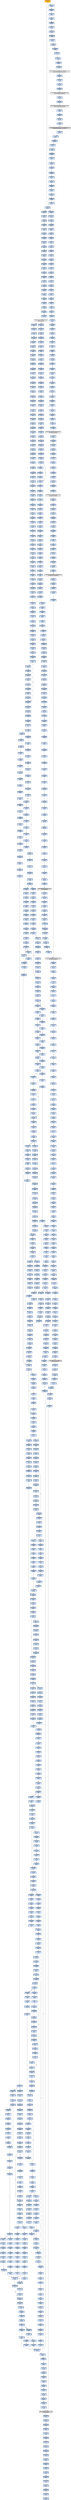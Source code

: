 strict digraph G {
	graph [bgcolor=transparent,
		name=G
	];
	node [color=lightsteelblue,
		fillcolor=lightsteelblue,
		shape=rectangle,
		style=filled
	];
	"0x00405f5b"	[color=lightgrey,
		fillcolor=orange,
		label="0x00405f5b
call"];
	"0x00405f60"	[label="0x00405f60
jmp"];
	"0x00405f5b" -> "0x00405f60"	[color="#000000"];
	"0x0040e5f5"	[label="0x0040e5f5
pushl"];
	"0x00405f5b" -> "0x0040e5f5"	[color="#000000"];
	"0x00405f61"	[label="0x00405f61
pushl"];
	"0x00405f60" -> "0x00405f61"	[color="#000000"];
	"0x00405de0"	[label="0x00405de0
pushl"];
	"0x00405f60" -> "0x00405de0"	[color="#000000"];
	"0x00405f68"	[label="0x00405f68
movl"];
	"0x00405f61" -> "0x00405f68"	[color="#000000"];
	"0x00405f6f"	[label="0x00405f6f
xorl"];
	"0x00405f68" -> "0x00405f6f"	[color="#000000"];
	"0x00405f71"	[label="0x00405f71
jmp"];
	"0x00405f6f" -> "0x00405f71"	[color="#000000"];
	"0x004394cf"	[label="0x004394cf
movl"];
	"0x00405f71" -> "0x004394cf"	[color="#000000"];
	"0x004394d4"	[label="0x004394d4
popl"];
	"0x004394cf" -> "0x004394d4"	[color="#000000"];
	"0x004394db"	[label="0x004394db
addl"];
	"0x004394d4" -> "0x004394db"	[color="#000000"];
	"0x004394de"	[label="0x004394de
pushl"];
	"0x004394db" -> "0x004394de"	[color="#000000"];
	"0x004394df"	[label="0x004394df
pushl"];
	"0x004394de" -> "0x004394df"	[color="#000000"];
	"0x004394e0"	[label="0x004394e0
pushl"];
	"0x004394df" -> "0x004394e0"	[color="#000000"];
	"0x004394e1"	[label="0x004394e1
pushl"];
	"0x004394e0" -> "0x004394e1"	[color="#000000"];
	"0x004394e2"	[label="0x004394e2
pushl"];
	"0x004394e1" -> "0x004394e2"	[color="#000000"];
	"0x004394e3"	[label="0x004394e3
pushl"];
	"0x004394e2" -> "0x004394e3"	[color="#000000"];
	"0x004394e4"	[label="0x004394e4
leal"];
	"0x004394e3" -> "0x004394e4"	[color="#000000"];
	"0x004394ea"	[label="0x004394ea
movl"];
	"0x004394e4" -> "0x004394ea"	[color="#000000"];
	"0x004394ed"	[label="0x004394ed
pushl"];
	"0x004394ea" -> "0x004394ed"	[color="#000000"];
	"0x004394ee"	[label="0x004394ee
movl"];
	"0x004394ed" -> "0x004394ee"	[color="#000000"];
	"0x004394f0"	[label="0x004394f0
pushl"];
	"0x004394ee" -> "0x004394f0"	[color="#000000"];
	"0x004394f2"	[label="0x004394f2
pushl"];
	"0x004394f0" -> "0x004394f2"	[color="#000000"];
	"0x004394f7"	[label="0x004394f7
pushl"];
	"0x004394f2" -> "0x004394f7"	[color="#000000"];
	"0x004394fa"	[label="0x004394fa
pushl"];
	"0x004394f7" -> "0x004394fa"	[color="#000000"];
	"0x004394fc"	[label="0x004394fc
movl"];
	"0x004394fa" -> "0x004394fc"	[color="#000000"];
	"0x004394ff"	[label="0x004394ff
addl"];
	"0x004394fc" -> "0x004394ff"	[color="#000000"];
	"0x00439501"	[label="0x00439501
movl"];
	"0x004394ff" -> "0x00439501"	[color="#000000"];
	"0x00439503"	[label="0x00439503
call"];
	"0x00439501" -> "0x00439503"	[color="#000000"];
	VIRTUALALLOC_KERNEL32_DLL	[color=lightgrey,
		fillcolor=lightgrey,
		label="VIRTUALALLOC_KERNEL32_DLL
VIRTUALALLOC"];
	"0x00439503" -> VIRTUALALLOC_KERNEL32_DLL	[color="#000000"];
	"0x00439505"	[label="0x00439505
popl"];
	VIRTUALALLOC_KERNEL32_DLL -> "0x00439505"	[color="#000000"];
	"0x00220851"	[label="0x00220851
movl"];
	VIRTUALALLOC_KERNEL32_DLL -> "0x00220851"	[color="#000000"];
	"0x00439506"	[label="0x00439506
movl"];
	"0x00439505" -> "0x00439506"	[color="#000000"];
	"0x00439508"	[label="0x00439508
pushl"];
	"0x00439506" -> "0x00439508"	[color="#000000"];
	"0x00439509"	[label="0x00439509
pushl"];
	"0x00439508" -> "0x00439509"	[color="#000000"];
	"0x0043950a"	[label="0x0043950a
movl"];
	"0x00439509" -> "0x0043950a"	[color="#000000"];
	"0x0043950c"	[label="0x0043950c
movl"];
	"0x0043950a" -> "0x0043950c"	[color="#000000"];
	"0x0043950f"	[label="0x0043950f
addl"];
	"0x0043950c" -> "0x0043950f"	[color="#000000"];
	"0x00439511"	[label="0x00439511
movl"];
	"0x0043950f" -> "0x00439511"	[color="#000000"];
	"0x00439513"	[label="0x00439513
movl"];
	"0x00439511" -> "0x00439513"	[color="#000000"];
	"0x00439516"	[label="0x00439516
movl"];
	"0x00439513" -> "0x00439516"	[color="#000000"];
	"0x00439519"	[label="0x00439519
addl"];
	"0x00439516" -> "0x00439519"	[color="#000000"];
	"0x0043951b"	[label="0x0043951b
movl"];
	"0x00439519" -> "0x0043951b"	[color="#000000"];
	"0x0043951d"	[label="0x0043951d
movl"];
	"0x0043951b" -> "0x0043951d"	[color="#000000"];
	"0x00439520"	[label="0x00439520
addl"];
	"0x0043951d" -> "0x00439520"	[color="#000000"];
	"0x00439522"	[label="0x00439522
movl"];
	"0x00439520" -> "0x00439522"	[color="#000000"];
	"0x00439525"	[label="0x00439525
addl"];
	"0x00439522" -> "0x00439525"	[color="#000000"];
	"0x00439527"	[label="0x00439527
leal"];
	"0x00439525" -> "0x00439527"	[color="#000000"];
	"0x0043952a"	[label="0x0043952a
pushl"];
	"0x00439527" -> "0x0043952a"	[color="#000000"];
	"0x0043952b"	[label="0x0043952b
pushl"];
	"0x0043952a" -> "0x0043952b"	[color="#000000"];
	"0x0043952c"	[label="0x0043952c
pushl"];
	"0x0043952b" -> "0x0043952c"	[color="#000000"];
	"0x0043952d"	[label="0x0043952d
call"];
	"0x0043952c" -> "0x0043952d"	[color="#000000"];
	"0x004393da"	[label="0x004393da
pusha"];
	"0x0043952d" -> "0x004393da"	[color="#000000"];
	"0x004393db"	[label="0x004393db
movl"];
	"0x004393da" -> "0x004393db"	[color="#000000"];
	"0x004393df"	[label="0x004393df
movl"];
	"0x004393db" -> "0x004393df"	[color="#000000"];
	"0x004393e3"	[label="0x004393e3
cld"];
	"0x004393df" -> "0x004393e3"	[color="#000000"];
	"0x004393e4"	[label="0x004393e4
movb"];
	"0x004393e3" -> "0x004393e4"	[color="#000000"];
	"0x004393e6"	[label="0x004393e6
xorl"];
	"0x004393e4" -> "0x004393e6"	[color="#000000"];
	"0x004393e8"	[label="0x004393e8
movsb"];
	"0x004393e6" -> "0x004393e8"	[color="#000000"];
	"0x004393e9"	[label="0x004393e9
movb"];
	"0x004393e8" -> "0x004393e9"	[color="#000000"];
	"0x004393eb"	[label="0x004393eb
call"];
	"0x004393e9" -> "0x004393eb"	[color="#000000"];
	"0x0043945d"	[label="0x0043945d
addb"];
	"0x004393eb" -> "0x0043945d"	[color="#000000"];
	"0x0043945f"	[label="0x0043945f
jne"];
	"0x0043945d" -> "0x0043945f"	[color="#000000"];
	"0x00439461"	[label="0x00439461
movb"];
	"0x0043945f" -> "0x00439461"	[color="#000000",
		label=F];
	"0x00439466"	[label="0x00439466
ret"];
	"0x0043945f" -> "0x00439466"	[color="#000000",
		label=T];
	"0x00439463"	[label="0x00439463
incl"];
	"0x00439461" -> "0x00439463"	[color="#000000"];
	"0x00439464"	[label="0x00439464
adcb"];
	"0x00439463" -> "0x00439464"	[color="#000000"];
	"0x00439464" -> "0x00439466"	[color="#000000"];
	"0x00439402"	[label="0x00439402
jae"];
	"0x00439466" -> "0x00439402"	[color="#000000"];
	"0x00439427"	[label="0x00439427
lodsb"];
	"0x00439402" -> "0x00439427"	[color="#000000",
		label=T];
	"0x00439428"	[label="0x00439428
shrl"];
	"0x00439427" -> "0x00439428"	[color="#000000"];
	"0x0043942a"	[label="0x0043942a
je"];
	"0x00439428" -> "0x0043942a"	[color="#000000"];
	"0x00439479"	[label="0x00439479
subl"];
	"0x0043942a" -> "0x00439479"	[color="#000000",
		label=T];
	"0x0043947d"	[label="0x0043947d
movl"];
	"0x00439479" -> "0x0043947d"	[color="#000000"];
	"0x00439481"	[label="0x00439481
popa"];
	"0x0043947d" -> "0x00439481"	[color="#000000"];
	"0x00439482"	[label="0x00439482
ret"];
	"0x00439481" -> "0x00439482"	[color="#000000"];
	"0x0043952f"	[label="0x0043952f
popl"];
	"0x00439482" -> "0x0043952f"	[color="#000000"];
	"0x00439530"	[label="0x00439530
popl"];
	"0x0043952f" -> "0x00439530"	[color="#000000"];
	"0x00439531"	[label="0x00439531
addl"];
	"0x00439530" -> "0x00439531"	[color="#000000"];
	"0x00439534"	[label="0x00439534
movl"];
	"0x00439531" -> "0x00439534"	[color="#000000"];
	"0x00439536"	[label="0x00439536
pushl"];
	"0x00439534" -> "0x00439536"	[color="#000000"];
	"0x00439537"	[label="0x00439537
movl"];
	"0x00439536" -> "0x00439537"	[color="#000000"];
	"0x00439539"	[label="0x00439539
movl"];
	"0x00439537" -> "0x00439539"	[color="#000000"];
	"0x0043953c"	[label="0x0043953c
addl"];
	"0x00439539" -> "0x0043953c"	[color="#000000"];
	"0x0043953f"	[label="0x0043953f
subl"];
	"0x0043953c" -> "0x0043953f"	[color="#000000"];
	"0x00439541"	[label="0x00439541
movl"];
	"0x0043953f" -> "0x00439541"	[color="#000000"];
	"0x00439544"	[label="0x00439544
movl"];
	"0x00439541" -> "0x00439544"	[color="#000000"];
	"0x00439547"	[label="0x00439547
movl"];
	"0x00439544" -> "0x00439547"	[color="#000000"];
	"0x0043954a"	[label="0x0043954a
call"];
	"0x00439547" -> "0x0043954a"	[color="#000000"];
	"0x00220980"	[label="0x00220980
pushl"];
	"0x0043954a" -> "0x00220980"	[color="#000000"];
	"0x00220981"	[label="0x00220981
pushl"];
	"0x00220980" -> "0x00220981"	[color="#000000"];
	"0x00220982"	[label="0x00220982
pushl"];
	"0x00220981" -> "0x00220982"	[color="#000000"];
	"0x00220983"	[label="0x00220983
pushl"];
	"0x00220982" -> "0x00220983"	[color="#000000"];
	"0x00220984"	[label="0x00220984
call"];
	"0x00220983" -> "0x00220984"	[color="#000000"];
	"0x00220989"	[label="0x00220989
popl"];
	"0x00220984" -> "0x00220989"	[color="#000000"];
	"0x0022098a"	[label="0x0022098a
subl"];
	"0x00220989" -> "0x0022098a"	[color="#000000"];
	"0x00220990"	[label="0x00220990
leal"];
	"0x0022098a" -> "0x00220990"	[color="#000000"];
	"0x00220996"	[label="0x00220996
movl"];
	"0x00220990" -> "0x00220996"	[color="#000000"];
	"0x00220999"	[label="0x00220999
addl"];
	"0x00220996" -> "0x00220999"	[color="#000000"];
	"0x0022099c"	[label="0x0022099c
subl"];
	"0x00220999" -> "0x0022099c"	[color="#000000"];
	"0x0022099e"	[label="0x0022099e
cld"];
	"0x0022099c" -> "0x0022099e"	[color="#000000"];
	"0x0022099f"	[label="0x0022099f
movl"];
	"0x0022099e" -> "0x0022099f"	[color="#000000"];
	"0x002209a1"	[label="0x002209a1
movl"];
	"0x0022099f" -> "0x002209a1"	[color="#000000"];
	"0x002209a4"	[label="0x002209a4
movl"];
	"0x002209a1" -> "0x002209a4"	[color="#000000"];
	"0x002209a7"	[label="0x002209a7
addl"];
	"0x002209a4" -> "0x002209a7"	[color="#000000"];
	"0x002209a9"	[label="0x002209a9
leal"];
	"0x002209a7" -> "0x002209a9"	[color="#000000"];
	"0x002209af"	[label="0x002209af
lodsl"];
	"0x002209a9" -> "0x002209af"	[color="#000000"];
	"0x002209b0"	[label="0x002209b0
stosl"];
	"0x002209af" -> "0x002209b0"	[color="#000000"];
	"0x002209b1"	[label="0x002209b1
lodsl"];
	"0x002209b0" -> "0x002209b1"	[color="#000000"];
	"0x002209b2"	[label="0x002209b2
stosl"];
	"0x002209b1" -> "0x002209b2"	[color="#000000"];
	"0x002209b3"	[label="0x002209b3
lodsl"];
	"0x002209b2" -> "0x002209b3"	[color="#000000"];
	"0x002209b4"	[label="0x002209b4
stosl"];
	"0x002209b3" -> "0x002209b4"	[color="#000000"];
	"0x002209b5"	[label="0x002209b5
lodsl"];
	"0x002209b4" -> "0x002209b5"	[color="#000000"];
	"0x002209b6"	[label="0x002209b6
stosl"];
	"0x002209b5" -> "0x002209b6"	[color="#000000"];
	"0x002209b7"	[label="0x002209b7
nop"];
	"0x002209b6" -> "0x002209b7"	[color="#000000"];
	"0x002209b8"	[label="0x002209b8
cmpl"];
	"0x002209b7" -> "0x002209b8"	[color="#000000"];
	"0x002209bc"	[label="0x002209bc
je"];
	"0x002209b8" -> "0x002209bc"	[color="#000000"];
	"0x002209be"	[label="0x002209be
movl"];
	"0x002209bc" -> "0x002209be"	[color="#000000",
		label=F];
	"0x002209c1"	[label="0x002209c1
testl"];
	"0x002209be" -> "0x002209c1"	[color="#000000"];
	"0x002209c3"	[label="0x002209c3
je"];
	"0x002209c1" -> "0x002209c3"	[color="#000000"];
	"0x002209c5"	[label="0x002209c5
movl"];
	"0x002209c3" -> "0x002209c5"	[color="#000000",
		label=F];
	"0x002209ca"	[label="0x002209ca
addl"];
	"0x002209c5" -> "0x002209ca"	[color="#000000"];
	"0x002209cc"	[label="0x002209cc
movl"];
	"0x002209ca" -> "0x002209cc"	[color="#000000"];
	"0x002209cf"	[label="0x002209cf
addl"];
	"0x002209cc" -> "0x002209cf"	[color="#000000"];
	"0x002209d1"	[label="0x002209d1
repz"];
	"0x002209cf" -> "0x002209d1"	[color="#000000"];
	"0x002209d3"	[label="0x002209d3
movl"];
	"0x002209d1" -> "0x002209d3"	[color="#000000"];
	"0x002209d5"	[label="0x002209d5
leal"];
	"0x002209d3" -> "0x002209d5"	[color="#000000"];
	"0x002209db"	[label="0x002209db
addl"];
	"0x002209d5" -> "0x002209db"	[color="#000000"];
	"0x002209dd"	[label="0x002209dd
addl"];
	"0x002209db" -> "0x002209dd"	[color="#000000"];
	"0x002209e0"	[label="0x002209e0
addl"];
	"0x002209dd" -> "0x002209e0"	[color="#000000"];
	"0x002209e3"	[label="0x002209e3
leal"];
	"0x002209e0" -> "0x002209e3"	[color="#000000"];
	"0x002209e9"	[label="0x002209e9
pushl"];
	"0x002209e3" -> "0x002209e9"	[color="#000000"];
	"0x002209ea"	[label="0x002209ea
call"];
	"0x002209e9" -> "0x002209ea"	[color="#000000"];
	"0x00220b35"	[label="0x00220b35
pushl"];
	"0x002209ea" -> "0x00220b35"	[color="#000000"];
	"0x00220b36"	[label="0x00220b36
movl"];
	"0x00220b35" -> "0x00220b36"	[color="#000000"];
	"0x00220b38"	[label="0x00220b38
addl"];
	"0x00220b36" -> "0x00220b38"	[color="#000000"];
	"0x00220b3b"	[label="0x00220b3b
pushl"];
	"0x00220b38" -> "0x00220b3b"	[color="#000000"];
	"0x00220b3c"	[label="0x00220b3c
pushl"];
	"0x00220b3b" -> "0x00220b3c"	[color="#000000"];
	"0x00220b3d"	[label="0x00220b3d
pushl"];
	"0x00220b3c" -> "0x00220b3d"	[color="#000000"];
	"0x00220b3e"	[label="0x00220b3e
call"];
	"0x00220b3d" -> "0x00220b3e"	[color="#000000"];
	"0x00220b43"	[label="0x00220b43
popl"];
	"0x00220b3e" -> "0x00220b43"	[color="#000000"];
	"0x00220b44"	[label="0x00220b44
subl"];
	"0x00220b43" -> "0x00220b44"	[color="#000000"];
	"0x00220b4a"	[label="0x00220b4a
movl"];
	"0x00220b44" -> "0x00220b4a"	[color="#000000"];
	"0x00220b4d"	[label="0x00220b4d
movl"];
	"0x00220b4a" -> "0x00220b4d"	[color="#000000"];
	"0x00220b4f"	[label="0x00220b4f
addl"];
	"0x00220b4d" -> "0x00220b4f"	[color="#000000"];
	"0x00220b51"	[label="0x00220b51
pushl"];
	"0x00220b4f" -> "0x00220b51"	[color="#000000"];
	"0x00220b52"	[label="0x00220b52
call"];
	"0x00220b51" -> "0x00220b52"	[color="#000000"];
	LOADLIBRARYA_KERNEL32_DLL	[color=lightgrey,
		fillcolor=lightgrey,
		label="LOADLIBRARYA_KERNEL32_DLL
LOADLIBRARYA"];
	"0x00220b52" -> LOADLIBRARYA_KERNEL32_DLL	[color="#000000"];
	"0x00220b58"	[label="0x00220b58
movl"];
	LOADLIBRARYA_KERNEL32_DLL -> "0x00220b58"	[color="#000000"];
	"0x00220b5b"	[label="0x00220b5b
movl"];
	"0x00220b58" -> "0x00220b5b"	[color="#000000"];
	"0x00220b5e"	[label="0x00220b5e
movl"];
	"0x00220b5b" -> "0x00220b5e"	[color="#000000"];
	"0x00220b61"	[label="0x00220b61
addl"];
	"0x00220b5e" -> "0x00220b61"	[color="#000000"];
	"0x00220b63"	[label="0x00220b63
addl"];
	"0x00220b61" -> "0x00220b63"	[color="#000000"];
	"0x00220b65"	[label="0x00220b65
xorl"];
	"0x00220b63" -> "0x00220b65"	[color="#000000"];
	"0x00220b67"	[label="0x00220b67
addl"];
	"0x00220b65" -> "0x00220b67"	[color="#000000"];
	"0x00220b69"	[label="0x00220b69
je"];
	"0x00220b67" -> "0x00220b69"	[color="#000000"];
	"0x00220b6b"	[label="0x00220b6b
pushl"];
	"0x00220b69" -> "0x00220b6b"	[color="#000000",
		label=F];
	"0x00220b6c"	[label="0x00220b6c
movl"];
	"0x00220b6b" -> "0x00220b6c"	[color="#000000"];
	"0x00220b6e"	[label="0x00220b6e
addl"];
	"0x00220b6c" -> "0x00220b6e"	[color="#000000"];
	"0x00220b70"	[label="0x00220b70
pushl"];
	"0x00220b6e" -> "0x00220b70"	[color="#000000"];
	"0x00220b71"	[label="0x00220b71
pushl"];
	"0x00220b70" -> "0x00220b71"	[color="#000000"];
	"0x00220b74"	[label="0x00220b74
call"];
	"0x00220b71" -> "0x00220b74"	[color="#000000"];
	GETPROCADDRESS_KERNEL32_DLL	[color=lightgrey,
		fillcolor=lightgrey,
		label="GETPROCADDRESS_KERNEL32_DLL
GETPROCADDRESS"];
	"0x00220b74" -> GETPROCADDRESS_KERNEL32_DLL	[color="#000000"];
	"0x002212f7"	[label="0x002212f7
popl"];
	GETPROCADDRESS_KERNEL32_DLL -> "0x002212f7"	[color="#000000"];
	"0x00220853"	[label="0x00220853
movl"];
	"0x00220851" -> "0x00220853"	[color="#000000"];
	"0x00220856"	[label="0x00220856
leal"];
	"0x00220853" -> "0x00220856"	[color="#000000"];
	"0x00220859"	[label="0x00220859
pushl"];
	"0x00220856" -> "0x00220859"	[color="#000000"];
	"0x0022085a"	[label="0x0022085a
pushl"];
	"0x00220859" -> "0x0022085a"	[color="#000000"];
	"0x0022085b"	[label="0x0022085b
pushl"];
	"0x0022085a" -> "0x0022085b"	[color="#000000"];
	"0x0022085e"	[label="0x0022085e
addl"];
	"0x0022085b" -> "0x0022085e"	[color="#000000"];
	"0x00220861"	[label="0x00220861
pushl"];
	"0x0022085e" -> "0x00220861"	[color="#000000"];
	"0x00220862"	[label="0x00220862
pushl"];
	"0x00220861" -> "0x00220862"	[color="#000000"];
	"0x00220863"	[label="0x00220863
leal"];
	"0x00220862" -> "0x00220863"	[color="#000000"];
	"0x00220866"	[label="0x00220866
pushl"];
	"0x00220863" -> "0x00220866"	[color="#000000"];
	"0x00220867"	[label="0x00220867
call"];
	"0x00220866" -> "0x00220867"	[color="#000000"];
	"0x0022000d"	[label="0x0022000d
pushl"];
	"0x00220867" -> "0x0022000d"	[color="#000000"];
	"0x0022000e"	[label="0x0022000e
movl"];
	"0x0022000d" -> "0x0022000e"	[color="#000000"];
	"0x00220010"	[label="0x00220010
subl"];
	"0x0022000e" -> "0x00220010"	[color="#000000"];
	"0x00220013"	[label="0x00220013
movl"];
	"0x00220010" -> "0x00220013"	[color="#000000"];
	"0x00220016"	[label="0x00220016
movl"];
	"0x00220013" -> "0x00220016"	[color="#000000"];
	"0x00220019"	[label="0x00220019
andl"];
	"0x00220016" -> "0x00220019"	[color="#000000"];
	"0x0022001d"	[label="0x0022001d
andl"];
	"0x00220019" -> "0x0022001d"	[color="#000000"];
	"0x00220021"	[label="0x00220021
xorl"];
	"0x0022001d" -> "0x00220021"	[color="#000000"];
	"0x00220023"	[label="0x00220023
incl"];
	"0x00220021" -> "0x00220023"	[color="#000000"];
	"0x00220024"	[label="0x00220024
pushl"];
	"0x00220023" -> "0x00220024"	[color="#000000"];
	"0x00220025"	[label="0x00220025
pushl"];
	"0x00220024" -> "0x00220025"	[color="#000000"];
	"0x00220026"	[label="0x00220026
movl"];
	"0x00220025" -> "0x00220026"	[color="#000000"];
	"0x00220029"	[label="0x00220029
pushl"];
	"0x00220026" -> "0x00220029"	[color="#000000"];
	"0x0022002a"	[label="0x0022002a
movl"];
	"0x00220029" -> "0x0022002a"	[color="#000000"];
	"0x0022002c"	[label="0x0022002c
shll"];
	"0x0022002a" -> "0x0022002c"	[color="#000000"];
	"0x0022002e"	[label="0x0022002e
movl"];
	"0x0022002c" -> "0x0022002e"	[color="#000000"];
	"0x00220031"	[label="0x00220031
movl"];
	"0x0022002e" -> "0x00220031"	[color="#000000"];
	"0x00220033"	[label="0x00220033
movl"];
	"0x00220031" -> "0x00220033"	[color="#000000"];
	"0x00220035"	[label="0x00220035
shll"];
	"0x00220033" -> "0x00220035"	[color="#000000"];
	"0x00220037"	[label="0x00220037
movl"];
	"0x00220035" -> "0x00220037"	[color="#000000"];
	"0x0022003a"	[label="0x0022003a
addl"];
	"0x00220037" -> "0x0022003a"	[color="#000000"];
	"0x0022003c"	[label="0x0022003c
movl"];
	"0x0022003a" -> "0x0022003c"	[color="#000000"];
	"0x00220041"	[label="0x00220041
shll"];
	"0x0022003c" -> "0x00220041"	[color="#000000"];
	"0x00220043"	[label="0x00220043
decl"];
	"0x00220041" -> "0x00220043"	[color="#000000"];
	"0x00220044"	[label="0x00220044
decl"];
	"0x00220043" -> "0x00220044"	[color="#000000"];
	"0x00220045"	[label="0x00220045
movl"];
	"0x00220044" -> "0x00220045"	[color="#000000"];
	"0x00220048"	[label="0x00220048
addl"];
	"0x00220045" -> "0x00220048"	[color="#000000"];
	"0x0022004d"	[label="0x0022004d
movb"];
	"0x00220048" -> "0x0022004d"	[color="#000000"];
	"0x00220051"	[label="0x00220051
movl"];
	"0x0022004d" -> "0x00220051"	[color="#000000"];
	"0x00220054"	[label="0x00220054
movl"];
	"0x00220051" -> "0x00220054"	[color="#000000"];
	"0x00220057"	[label="0x00220057
movl"];
	"0x00220054" -> "0x00220057"	[color="#000000"];
	"0x0022005a"	[label="0x0022005a
movl"];
	"0x00220057" -> "0x0022005a"	[color="#000000"];
	"0x0022005d"	[label="0x0022005d
movl"];
	"0x0022005a" -> "0x0022005d"	[color="#000000"];
	"0x00220060"	[label="0x00220060
movl"];
	"0x0022005d" -> "0x00220060"	[color="#000000"];
	"0x00220063"	[label="0x00220063
je"];
	"0x00220060" -> "0x00220063"	[color="#000000"];
	"0x00220065"	[label="0x00220065
movl"];
	"0x00220063" -> "0x00220065"	[color="#000000",
		label=F];
	"0x00220067"	[label="0x00220067
movl"];
	"0x00220065" -> "0x00220067"	[color="#000000"];
	"0x0022006c"	[label="0x0022006c
movl"];
	"0x00220067" -> "0x0022006c"	[color="#000000"];
	"0x0022006e"	[label="0x0022006e
repz"];
	"0x0022006c" -> "0x0022006e"	[color="#000000"];
	"0x00220070"	[label="0x00220070
movl"];
	"0x0022006e" -> "0x00220070"	[color="#000000"];
	"0x00220073"	[label="0x00220073
andl"];
	"0x00220070" -> "0x00220073"	[color="#000000"];
	"0x00220077"	[label="0x00220077
pushl"];
	"0x00220073" -> "0x00220077"	[color="#000000"];
	"0x00220079"	[label="0x00220079
movl"];
	"0x00220077" -> "0x00220079"	[color="#000000"];
	"0x0022007c"	[label="0x0022007c
orl"];
	"0x00220079" -> "0x0022007c"	[color="#000000"];
	"0x0022007f"	[label="0x0022007f
popl"];
	"0x0022007c" -> "0x0022007f"	[color="#000000"];
	"0x00220080"	[label="0x00220080
movl"];
	"0x0022007f" -> "0x00220080"	[color="#000000"];
	"0x00220083"	[label="0x00220083
movl"];
	"0x00220080" -> "0x00220083"	[color="#000000"];
	"0x00220086"	[label="0x00220086
movzbl"];
	"0x00220083" -> "0x00220086"	[color="#000000"];
	"0x00220089"	[label="0x00220089
shll"];
	"0x00220086" -> "0x00220089"	[color="#000000"];
	"0x0022008c"	[label="0x0022008c
orl"];
	"0x00220089" -> "0x0022008c"	[color="#000000"];
	"0x0022008e"	[label="0x0022008e
incl"];
	"0x0022008c" -> "0x0022008e"	[color="#000000"];
	"0x00220091"	[label="0x00220091
decl"];
	"0x0022008e" -> "0x00220091"	[color="#000000"];
	"0x00220092"	[label="0x00220092
movl"];
	"0x00220091" -> "0x00220092"	[color="#000000"];
	"0x00220095"	[label="0x00220095
jne"];
	"0x00220092" -> "0x00220095"	[color="#000000"];
	"0x00220097"	[label="0x00220097
cmpl"];
	"0x00220095" -> "0x00220097"	[color="#000000",
		label=F];
	"0x0022009a"	[label="0x0022009a
ja"];
	"0x00220097" -> "0x0022009a"	[color="#000000"];
	"0x002200a8"	[label="0x002200a8
andl"];
	"0x0022009a" -> "0x002200a8"	[color="#000000",
		label=T];
	"0x002200ab"	[label="0x002200ab
movl"];
	"0x002200a8" -> "0x002200ab"	[color="#000000"];
	"0x002200ae"	[label="0x002200ae
movl"];
	"0x002200ab" -> "0x002200ae"	[color="#000000"];
	"0x002200b1"	[label="0x002200b1
shll"];
	"0x002200ae" -> "0x002200b1"	[color="#000000"];
	"0x002200b4"	[label="0x002200b4
addl"];
	"0x002200b1" -> "0x002200b4"	[color="#000000"];
	"0x002200b6"	[label="0x002200b6
leal"];
	"0x002200b4" -> "0x002200b6"	[color="#000000"];
	"0x002200b9"	[label="0x002200b9
cmpl"];
	"0x002200b6" -> "0x002200b9"	[color="#000000"];
	"0x002200be"	[label="0x002200be
jae"];
	"0x002200b9" -> "0x002200be"	[color="#000000"];
	"0x002200d7"	[label="0x002200d7
movl"];
	"0x002200be" -> "0x002200d7"	[color="#000000",
		label=T];
	"0x002200c0"	[label="0x002200c0
movl"];
	"0x002200be" -> "0x002200c0"	[color="#000000",
		label=F];
	"0x002200d9"	[label="0x002200d9
movl"];
	"0x002200d7" -> "0x002200d9"	[color="#000000"];
	"0x002200db"	[label="0x002200db
shrl"];
	"0x002200d9" -> "0x002200db"	[color="#000000"];
	"0x002200de"	[label="0x002200de
imull"];
	"0x002200db" -> "0x002200de"	[color="#000000"];
	"0x002200e1"	[label="0x002200e1
cmpl"];
	"0x002200de" -> "0x002200e1"	[color="#000000"];
	"0x002200e4"	[label="0x002200e4
jae"];
	"0x002200e1" -> "0x002200e4"	[color="#000000"];
	"0x002200ea"	[label="0x002200ea
movl"];
	"0x002200e4" -> "0x002200ea"	[color="#000000",
		label=F];
	"0x00220269"	[label="0x00220269
subl"];
	"0x002200e4" -> "0x00220269"	[color="#000000",
		label=T];
	"0x002200ec"	[label="0x002200ec
movl"];
	"0x002200ea" -> "0x002200ec"	[color="#000000"];
	"0x002200f1"	[label="0x002200f1
subl"];
	"0x002200ec" -> "0x002200f1"	[color="#000000"];
	"0x002200f3"	[label="0x002200f3
shrl"];
	"0x002200f1" -> "0x002200f3"	[color="#000000"];
	"0x002200f6"	[label="0x002200f6
addl"];
	"0x002200f3" -> "0x002200f6"	[color="#000000"];
	"0x002200f8"	[label="0x002200f8
movl"];
	"0x002200f6" -> "0x002200f8"	[color="#000000"];
	"0x002200fa"	[label="0x002200fa
movzbl"];
	"0x002200f8" -> "0x002200fa"	[color="#000000"];
	"0x002200fe"	[label="0x002200fe
movl"];
	"0x002200fa" -> "0x002200fe"	[color="#000000"];
	"0x00220101"	[label="0x00220101
andl"];
	"0x002200fe" -> "0x00220101"	[color="#000000"];
	"0x00220104"	[label="0x00220104
pushl"];
	"0x00220101" -> "0x00220104"	[color="#000000"];
	"0x00220106"	[label="0x00220106
popl"];
	"0x00220104" -> "0x00220106"	[color="#000000"];
	"0x00220107"	[label="0x00220107
subb"];
	"0x00220106" -> "0x00220107"	[color="#000000"];
	"0x0022010a"	[label="0x0022010a
xorl"];
	"0x00220107" -> "0x0022010a"	[color="#000000"];
	"0x0022010c"	[label="0x0022010c
shrl"];
	"0x0022010a" -> "0x0022010c"	[color="#000000"];
	"0x0022010e"	[label="0x0022010e
movl"];
	"0x0022010c" -> "0x0022010e"	[color="#000000"];
	"0x00220111"	[label="0x00220111
shll"];
	"0x0022010e" -> "0x00220111"	[color="#000000"];
	"0x00220113"	[label="0x00220113
movl"];
	"0x00220111" -> "0x00220113"	[color="#000000"];
	"0x00220116"	[label="0x00220116
incl"];
	"0x00220113" -> "0x00220116"	[color="#000000"];
	"0x00220117"	[label="0x00220117
addl"];
	"0x00220116" -> "0x00220117"	[color="#000000"];
	"0x00220119"	[label="0x00220119
imull"];
	"0x00220117" -> "0x00220119"	[color="#000000"];
	"0x0022011f"	[label="0x0022011f
cmpl"];
	"0x00220119" -> "0x0022011f"	[color="#000000"];
	"0x00220123"	[label="0x00220123
leal"];
	"0x0022011f" -> "0x00220123"	[color="#000000"];
	"0x0022012a"	[label="0x0022012a
movl"];
	"0x00220123" -> "0x0022012a"	[color="#000000"];
	"0x0022012d"	[label="0x0022012d
jl"];
	"0x0022012a" -> "0x0022012d"	[color="#000000"];
	"0x002201d2"	[label="0x002201d2
movl"];
	"0x0022012d" -> "0x002201d2"	[color="#000000",
		label=T];
	"0x00220133"	[label="0x00220133
movl"];
	"0x0022012d" -> "0x00220133"	[color="#000000",
		label=F];
	"0x002201d5"	[label="0x002201d5
leal"];
	"0x002201d2" -> "0x002201d5"	[color="#000000"];
	"0x002201d8"	[label="0x002201d8
cmpl"];
	"0x002201d5" -> "0x002201d8"	[color="#000000"];
	"0x002201dd"	[label="0x002201dd
jae"];
	"0x002201d8" -> "0x002201dd"	[color="#000000"];
	"0x002201f6"	[label="0x002201f6
movl"];
	"0x002201dd" -> "0x002201f6"	[color="#000000",
		label=T];
	"0x002201df"	[label="0x002201df
movl"];
	"0x002201dd" -> "0x002201df"	[color="#000000",
		label=F];
	"0x002201f8"	[label="0x002201f8
movl"];
	"0x002201f6" -> "0x002201f8"	[color="#000000"];
	"0x002201fa"	[label="0x002201fa
shrl"];
	"0x002201f8" -> "0x002201fa"	[color="#000000"];
	"0x002201fd"	[label="0x002201fd
imull"];
	"0x002201fa" -> "0x002201fd"	[color="#000000"];
	"0x00220200"	[label="0x00220200
cmpl"];
	"0x002201fd" -> "0x00220200"	[color="#000000"];
	"0x00220203"	[label="0x00220203
jae"];
	"0x00220200" -> "0x00220203"	[color="#000000"];
	"0x00220205"	[label="0x00220205
movl"];
	"0x00220203" -> "0x00220205"	[color="#000000",
		label=F];
	"0x00220219"	[label="0x00220219
subl"];
	"0x00220203" -> "0x00220219"	[color="#000000",
		label=T];
	"0x00220207"	[label="0x00220207
movl"];
	"0x00220205" -> "0x00220207"	[color="#000000"];
	"0x0022020c"	[label="0x0022020c
subl"];
	"0x00220207" -> "0x0022020c"	[color="#000000"];
	"0x0022020e"	[label="0x0022020e
shrl"];
	"0x0022020c" -> "0x0022020e"	[color="#000000"];
	"0x00220211"	[label="0x00220211
addl"];
	"0x0022020e" -> "0x00220211"	[color="#000000"];
	"0x00220213"	[label="0x00220213
movl"];
	"0x00220211" -> "0x00220213"	[color="#000000"];
	"0x00220215"	[label="0x00220215
addl"];
	"0x00220213" -> "0x00220215"	[color="#000000"];
	"0x00220217"	[label="0x00220217
jmp"];
	"0x00220215" -> "0x00220217"	[color="#000000"];
	"0x0022022b"	[label="0x0022022b
cmpl"];
	"0x00220217" -> "0x0022022b"	[color="#000000"];
	"0x00220231"	[label="0x00220231
jl"];
	"0x0022022b" -> "0x00220231"	[color="#000000"];
	"0x00220233"	[label="0x00220233
movl"];
	"0x00220231" -> "0x00220233"	[color="#000000",
		label=F];
	"0x0022021c"	[label="0x0022021c
subl"];
	"0x00220219" -> "0x0022021c"	[color="#000000"];
	"0x0022021e"	[label="0x0022021e
movl"];
	"0x0022021c" -> "0x0022021e"	[color="#000000"];
	"0x00220220"	[label="0x00220220
shrl"];
	"0x0022021e" -> "0x00220220"	[color="#000000"];
	"0x00220223"	[label="0x00220223
subl"];
	"0x00220220" -> "0x00220223"	[color="#000000"];
	"0x00220225"	[label="0x00220225
movl"];
	"0x00220223" -> "0x00220225"	[color="#000000"];
	"0x00220227"	[label="0x00220227
leal"];
	"0x00220225" -> "0x00220227"	[color="#000000"];
	"0x00220227" -> "0x0022022b"	[color="#000000"];
	"0x00220236"	[label="0x00220236
movl"];
	"0x00220233" -> "0x00220236"	[color="#000000"];
	"0x00220239"	[label="0x00220239
incl"];
	"0x00220236" -> "0x00220239"	[color="#000000"];
	"0x0022023c"	[label="0x0022023c
cmpl"];
	"0x00220239" -> "0x0022023c"	[color="#000000"];
	"0x00220240"	[label="0x00220240
movb"];
	"0x0022023c" -> "0x00220240"	[color="#000000"];
	"0x00220243"	[label="0x00220243
movb"];
	"0x00220240" -> "0x00220243"	[color="#000000"];
	"0x00220246"	[label="0x00220246
jnl"];
	"0x00220243" -> "0x00220246"	[color="#000000"];
	"0x00220248"	[label="0x00220248
andl"];
	"0x00220246" -> "0x00220248"	[color="#000000",
		label=F];
	"0x00220251"	[label="0x00220251
cmpl"];
	"0x00220246" -> "0x00220251"	[color="#000000",
		label=T];
	"0x0022024c"	[label="0x0022024c
jmp"];
	"0x00220248" -> "0x0022024c"	[color="#000000"];
	"0x002207eb"	[label="0x002207eb
movl"];
	"0x0022024c" -> "0x002207eb"	[color="#000000"];
	"0x002207ee"	[label="0x002207ee
cmpl"];
	"0x002207eb" -> "0x002207ee"	[color="#000000"];
	"0x002207f1"	[label="0x002207f1
jb"];
	"0x002207ee" -> "0x002207f1"	[color="#000000"];
	"0x002207f7"	[label="0x002207f7
jmp"];
	"0x002207f1" -> "0x002207f7"	[color="#000000",
		label=F];
	"0x002200c3"	[label="0x002200c3
movl"];
	"0x002200c0" -> "0x002200c3"	[color="#000000"];
	"0x002200c6"	[label="0x002200c6
movzbl"];
	"0x002200c3" -> "0x002200c6"	[color="#000000"];
	"0x002200c9"	[label="0x002200c9
shll"];
	"0x002200c6" -> "0x002200c9"	[color="#000000"];
	"0x002200cc"	[label="0x002200cc
orl"];
	"0x002200c9" -> "0x002200cc"	[color="#000000"];
	"0x002200ce"	[label="0x002200ce
shll"];
	"0x002200cc" -> "0x002200ce"	[color="#000000"];
	"0x002200d1"	[label="0x002200d1
incl"];
	"0x002200ce" -> "0x002200d1"	[color="#000000"];
	"0x002200d4"	[label="0x002200d4
movl"];
	"0x002200d1" -> "0x002200d4"	[color="#000000"];
	"0x002200d4" -> "0x002200d7"	[color="#000000"];
	"0x002201e2"	[label="0x002201e2
movl"];
	"0x002201df" -> "0x002201e2"	[color="#000000"];
	"0x002201e5"	[label="0x002201e5
movzbl"];
	"0x002201e2" -> "0x002201e5"	[color="#000000"];
	"0x002201e8"	[label="0x002201e8
shll"];
	"0x002201e5" -> "0x002201e8"	[color="#000000"];
	"0x002201eb"	[label="0x002201eb
orl"];
	"0x002201e8" -> "0x002201eb"	[color="#000000"];
	"0x002201ed"	[label="0x002201ed
shll"];
	"0x002201eb" -> "0x002201ed"	[color="#000000"];
	"0x002201f0"	[label="0x002201f0
incl"];
	"0x002201ed" -> "0x002201f0"	[color="#000000"];
	"0x002201f3"	[label="0x002201f3
movl"];
	"0x002201f0" -> "0x002201f3"	[color="#000000"];
	"0x002201f3" -> "0x002201f6"	[color="#000000"];
	"0x0022026c"	[label="0x0022026c
movl"];
	"0x00220269" -> "0x0022026c"	[color="#000000"];
	"0x0022026e"	[label="0x0022026e
shrl"];
	"0x0022026c" -> "0x0022026e"	[color="#000000"];
	"0x00220271"	[label="0x00220271
subl"];
	"0x0022026e" -> "0x00220271"	[color="#000000"];
	"0x00220273"	[label="0x00220273
movl"];
	"0x00220271" -> "0x00220273"	[color="#000000"];
	"0x00220276"	[label="0x00220276
subl"];
	"0x00220273" -> "0x00220276"	[color="#000000"];
	"0x00220278"	[label="0x00220278
movl"];
	"0x00220276" -> "0x00220278"	[color="#000000"];
	"0x0022027a"	[label="0x0022027a
movl"];
	"0x00220278" -> "0x0022027a"	[color="#000000"];
	"0x0022027d"	[label="0x0022027d
leal"];
	"0x0022027a" -> "0x0022027d"	[color="#000000"];
	"0x00220284"	[label="0x00220284
cmpl"];
	"0x0022027d" -> "0x00220284"	[color="#000000"];
	"0x00220289"	[label="0x00220289
jae"];
	"0x00220284" -> "0x00220289"	[color="#000000"];
	"0x002202a2"	[label="0x002202a2
movl"];
	"0x00220289" -> "0x002202a2"	[color="#000000",
		label=T];
	"0x0022028b"	[label="0x0022028b
movl"];
	"0x00220289" -> "0x0022028b"	[color="#000000",
		label=F];
	"0x002202a4"	[label="0x002202a4
movl"];
	"0x002202a2" -> "0x002202a4"	[color="#000000"];
	"0x002202a6"	[label="0x002202a6
shrl"];
	"0x002202a4" -> "0x002202a6"	[color="#000000"];
	"0x002202a9"	[label="0x002202a9
imull"];
	"0x002202a6" -> "0x002202a9"	[color="#000000"];
	"0x002202ac"	[label="0x002202ac
cmpl"];
	"0x002202a9" -> "0x002202ac"	[color="#000000"];
	"0x002202af"	[label="0x002202af
jae"];
	"0x002202ac" -> "0x002202af"	[color="#000000"];
	"0x002202f4"	[label="0x002202f4
subl"];
	"0x002202af" -> "0x002202f4"	[color="#000000",
		label=T];
	"0x002202b1"	[label="0x002202b1
movl"];
	"0x002202af" -> "0x002202b1"	[color="#000000",
		label=F];
	"0x002202f7"	[label="0x002202f7
subl"];
	"0x002202f4" -> "0x002202f7"	[color="#000000"];
	"0x002202f9"	[label="0x002202f9
movl"];
	"0x002202f7" -> "0x002202f9"	[color="#000000"];
	"0x002202fb"	[label="0x002202fb
shrl"];
	"0x002202f9" -> "0x002202fb"	[color="#000000"];
	"0x002202fe"	[label="0x002202fe
subl"];
	"0x002202fb" -> "0x002202fe"	[color="#000000"];
	"0x00220300"	[label="0x00220300
movl"];
	"0x002202fe" -> "0x00220300"	[color="#000000"];
	"0x00220302"	[label="0x00220302
movl"];
	"0x00220300" -> "0x00220302"	[color="#000000"];
	"0x00220305"	[label="0x00220305
movl"];
	"0x00220302" -> "0x00220305"	[color="#000000"];
	"0x00220308"	[label="0x00220308
leal"];
	"0x00220305" -> "0x00220308"	[color="#000000"];
	"0x0022030f"	[label="0x0022030f
cmpl"];
	"0x00220308" -> "0x0022030f"	[color="#000000"];
	"0x00220314"	[label="0x00220314
jae"];
	"0x0022030f" -> "0x00220314"	[color="#000000"];
	"0x0022032d"	[label="0x0022032d
movl"];
	"0x00220314" -> "0x0022032d"	[color="#000000",
		label=T];
	"0x00220316"	[label="0x00220316
movl"];
	"0x00220314" -> "0x00220316"	[color="#000000",
		label=F];
	"0x0022032f"	[label="0x0022032f
movl"];
	"0x0022032d" -> "0x0022032f"	[color="#000000"];
	"0x00220331"	[label="0x00220331
shrl"];
	"0x0022032f" -> "0x00220331"	[color="#000000"];
	"0x00220334"	[label="0x00220334
imull"];
	"0x00220331" -> "0x00220334"	[color="#000000"];
	"0x00220337"	[label="0x00220337
cmpl"];
	"0x00220334" -> "0x00220337"	[color="#000000"];
	"0x0022033a"	[label="0x0022033a
jae"];
	"0x00220337" -> "0x0022033a"	[color="#000000"];
	"0x00220340"	[label="0x00220340
movl"];
	"0x0022033a" -> "0x00220340"	[color="#000000",
		label=F];
	"0x002203eb"	[label="0x002203eb
subl"];
	"0x0022033a" -> "0x002203eb"	[color="#000000",
		label=T];
	"0x00220345"	[label="0x00220345
subl"];
	"0x00220340" -> "0x00220345"	[color="#000000"];
	"0x00220347"	[label="0x00220347
shrl"];
	"0x00220345" -> "0x00220347"	[color="#000000"];
	"0x0022034a"	[label="0x0022034a
addl"];
	"0x00220347" -> "0x0022034a"	[color="#000000"];
	"0x0022034c"	[label="0x0022034c
movl"];
	"0x0022034a" -> "0x0022034c"	[color="#000000"];
	"0x0022034f"	[label="0x0022034f
addl"];
	"0x0022034c" -> "0x0022034f"	[color="#000000"];
	"0x00220352"	[label="0x00220352
shll"];
	"0x0022034f" -> "0x00220352"	[color="#000000"];
	"0x00220355"	[label="0x00220355
movl"];
	"0x00220352" -> "0x00220355"	[color="#000000"];
	"0x00220357"	[label="0x00220357
movl"];
	"0x00220355" -> "0x00220357"	[color="#000000"];
	"0x0022035a"	[label="0x0022035a
addl"];
	"0x00220357" -> "0x0022035a"	[color="#000000"];
	"0x0022035c"	[label="0x0022035c
movl"];
	"0x0022035a" -> "0x0022035c"	[color="#000000"];
	"0x0022035e"	[label="0x0022035e
leal"];
	"0x0022035c" -> "0x0022035e"	[color="#000000"];
	"0x00220361"	[label="0x00220361
cmpl"];
	"0x0022035e" -> "0x00220361"	[color="#000000"];
	"0x00220367"	[label="0x00220367
jae"];
	"0x00220361" -> "0x00220367"	[color="#000000"];
	"0x00220382"	[label="0x00220382
movl"];
	"0x00220367" -> "0x00220382"	[color="#000000",
		label=T];
	"0x00220369"	[label="0x00220369
movl"];
	"0x00220367" -> "0x00220369"	[color="#000000",
		label=F];
	"0x00220384"	[label="0x00220384
movl"];
	"0x00220382" -> "0x00220384"	[color="#000000"];
	"0x00220386"	[label="0x00220386
shrl"];
	"0x00220384" -> "0x00220386"	[color="#000000"];
	"0x00220389"	[label="0x00220389
imull"];
	"0x00220386" -> "0x00220389"	[color="#000000"];
	"0x0022038c"	[label="0x0022038c
cmpl"];
	"0x00220389" -> "0x0022038c"	[color="#000000"];
	"0x0022038f"	[label="0x0022038f
jae"];
	"0x0022038c" -> "0x0022038f"	[color="#000000"];
	"0x00220391"	[label="0x00220391
movl"];
	"0x0022038f" -> "0x00220391"	[color="#000000",
		label=F];
	"0x002203d8"	[label="0x002203d8
subl"];
	"0x0022038f" -> "0x002203d8"	[color="#000000",
		label=T];
	"0x00220393"	[label="0x00220393
movl"];
	"0x00220391" -> "0x00220393"	[color="#000000"];
	"0x00220398"	[label="0x00220398
subl"];
	"0x00220393" -> "0x00220398"	[color="#000000"];
	"0x0022039a"	[label="0x0022039a
shrl"];
	"0x00220398" -> "0x0022039a"	[color="#000000"];
	"0x0022039d"	[label="0x0022039d
addl"];
	"0x0022039a" -> "0x0022039d"	[color="#000000"];
	"0x0022039f"	[label="0x0022039f
cmpl"];
	"0x0022039d" -> "0x0022039f"	[color="#000000"];
	"0x002203a3"	[label="0x002203a3
movl"];
	"0x0022039f" -> "0x002203a3"	[color="#000000"];
	"0x002203a5"	[label="0x002203a5
je"];
	"0x002203a3" -> "0x002203a5"	[color="#000000"];
	"0x002203ab"	[label="0x002203ab
movl"];
	"0x002203a5" -> "0x002203ab"	[color="#000000",
		label=F];
	"0x002203ae"	[label="0x002203ae
movl"];
	"0x002203ab" -> "0x002203ae"	[color="#000000"];
	"0x002203b1"	[label="0x002203b1
xorl"];
	"0x002203ae" -> "0x002203b1"	[color="#000000"];
	"0x002203b3"	[label="0x002203b3
cmpl"];
	"0x002203b1" -> "0x002203b3"	[color="#000000"];
	"0x002203b7"	[label="0x002203b7
setge"];
	"0x002203b3" -> "0x002203b7"	[color="#000000"];
	"0x002203ba"	[label="0x002203ba
leal"];
	"0x002203b7" -> "0x002203ba"	[color="#000000"];
	"0x002203be"	[label="0x002203be
movl"];
	"0x002203ba" -> "0x002203be"	[color="#000000"];
	"0x002203c1"	[label="0x002203c1
movl"];
	"0x002203be" -> "0x002203c1"	[color="#000000"];
	"0x002203c4"	[label="0x002203c4
subl"];
	"0x002203c1" -> "0x002203c4"	[color="#000000"];
	"0x002203c7"	[label="0x002203c7
incl"];
	"0x002203c4" -> "0x002203c7"	[color="#000000"];
	"0x002203ca"	[label="0x002203ca
movb"];
	"0x002203c7" -> "0x002203ca"	[color="#000000"];
	"0x002203cd"	[label="0x002203cd
movb"];
	"0x002203ca" -> "0x002203cd"	[color="#000000"];
	"0x002203d0"	[label="0x002203d0
movb"];
	"0x002203cd" -> "0x002203d0"	[color="#000000"];
	"0x002203d3"	[label="0x002203d3
jmp"];
	"0x002203d0" -> "0x002203d3"	[color="#000000"];
	"0x002203d3" -> "0x002207eb"	[color="#000000"];
	"0x002202b3"	[label="0x002202b3
movl"];
	"0x002202b1" -> "0x002202b3"	[color="#000000"];
	"0x002202b8"	[label="0x002202b8
subl"];
	"0x002202b3" -> "0x002202b8"	[color="#000000"];
	"0x002202ba"	[label="0x002202ba
shrl"];
	"0x002202b8" -> "0x002202ba"	[color="#000000"];
	"0x002202bd"	[label="0x002202bd
addl"];
	"0x002202ba" -> "0x002202bd"	[color="#000000"];
	"0x002202bf"	[label="0x002202bf
cmpl"];
	"0x002202bd" -> "0x002202bf"	[color="#000000"];
	"0x002202c3"	[label="0x002202c3
movl"];
	"0x002202bf" -> "0x002202c3"	[color="#000000"];
	"0x002202c6"	[label="0x002202c6
movl"];
	"0x002202c3" -> "0x002202c6"	[color="#000000"];
	"0x002202c9"	[label="0x002202c9
movl"];
	"0x002202c6" -> "0x002202c9"	[color="#000000"];
	"0x002202cc"	[label="0x002202cc
movl"];
	"0x002202c9" -> "0x002202cc"	[color="#000000"];
	"0x002202cf"	[label="0x002202cf
movl"];
	"0x002202cc" -> "0x002202cf"	[color="#000000"];
	"0x002202d2"	[label="0x002202d2
movl"];
	"0x002202cf" -> "0x002202d2"	[color="#000000"];
	"0x002202d4"	[label="0x002202d4
movl"];
	"0x002202d2" -> "0x002202d4"	[color="#000000"];
	"0x002202d7"	[label="0x002202d7
jnl"];
	"0x002202d4" -> "0x002202d7"	[color="#000000"];
	"0x002202df"	[label="0x002202df
movl"];
	"0x002202d7" -> "0x002202df"	[color="#000000",
		label=T];
	"0x002202d9"	[label="0x002202d9
andl"];
	"0x002202d7" -> "0x002202d9"	[color="#000000",
		label=F];
	"0x002202e6"	[label="0x002202e6
movl"];
	"0x002202df" -> "0x002202e6"	[color="#000000"];
	"0x002202e9"	[label="0x002202e9
addl"];
	"0x002202e6" -> "0x002202e9"	[color="#000000"];
	"0x002202ef"	[label="0x002202ef
jmp"];
	"0x002202e9" -> "0x002202ef"	[color="#000000"];
	"0x002204e7"	[label="0x002204e7
cmpl"];
	"0x002202ef" -> "0x002204e7"	[color="#000000"];
	"0x002204ec"	[label="0x002204ec
jae"];
	"0x002204e7" -> "0x002204ec"	[color="#000000"];
	"0x002204ee"	[label="0x002204ee
movl"];
	"0x002204ec" -> "0x002204ee"	[color="#000000",
		label=F];
	"0x00220505"	[label="0x00220505
movl"];
	"0x002204ec" -> "0x00220505"	[color="#000000",
		label=T];
	"0x002204f1"	[label="0x002204f1
movl"];
	"0x002204ee" -> "0x002204f1"	[color="#000000"];
	"0x002204f4"	[label="0x002204f4
movzbl"];
	"0x002204f1" -> "0x002204f4"	[color="#000000"];
	"0x002204f7"	[label="0x002204f7
shll"];
	"0x002204f4" -> "0x002204f7"	[color="#000000"];
	"0x002204fa"	[label="0x002204fa
orl"];
	"0x002204f7" -> "0x002204fa"	[color="#000000"];
	"0x002204fc"	[label="0x002204fc
shll"];
	"0x002204fa" -> "0x002204fc"	[color="#000000"];
	"0x002204ff"	[label="0x002204ff
incl"];
	"0x002204fc" -> "0x002204ff"	[color="#000000"];
	"0x00220502"	[label="0x00220502
movl"];
	"0x002204ff" -> "0x00220502"	[color="#000000"];
	"0x00220502" -> "0x00220505"	[color="#000000"];
	"0x00220507"	[label="0x00220507
movl"];
	"0x00220505" -> "0x00220507"	[color="#000000"];
	"0x00220509"	[label="0x00220509
shrl"];
	"0x00220507" -> "0x00220509"	[color="#000000"];
	"0x0022050c"	[label="0x0022050c
imull"];
	"0x00220509" -> "0x0022050c"	[color="#000000"];
	"0x0022050f"	[label="0x0022050f
cmpl"];
	"0x0022050c" -> "0x0022050f"	[color="#000000"];
	"0x00220512"	[label="0x00220512
jae"];
	"0x0022050f" -> "0x00220512"	[color="#000000"];
	"0x00220514"	[label="0x00220514
movl"];
	"0x00220512" -> "0x00220514"	[color="#000000",
		label=F];
	"0x00220539"	[label="0x00220539
subl"];
	"0x00220512" -> "0x00220539"	[color="#000000",
		label=T];
	"0x00220516"	[label="0x00220516
movl"];
	"0x00220514" -> "0x00220516"	[color="#000000"];
	"0x0022051b"	[label="0x0022051b
subl"];
	"0x00220516" -> "0x0022051b"	[color="#000000"];
	"0x0022051d"	[label="0x0022051d
shrl"];
	"0x0022051b" -> "0x0022051d"	[color="#000000"];
	"0x00220520"	[label="0x00220520
addl"];
	"0x0022051d" -> "0x00220520"	[color="#000000"];
	"0x00220522"	[label="0x00220522
shll"];
	"0x00220520" -> "0x00220522"	[color="#000000"];
	"0x00220525"	[label="0x00220525
movl"];
	"0x00220522" -> "0x00220525"	[color="#000000"];
	"0x00220527"	[label="0x00220527
leal"];
	"0x00220525" -> "0x00220527"	[color="#000000"];
	"0x0022052b"	[label="0x0022052b
xorl"];
	"0x00220527" -> "0x0022052b"	[color="#000000"];
	"0x0022052d"	[label="0x0022052d
movl"];
	"0x0022052b" -> "0x0022052d"	[color="#000000"];
	"0x00220534"	[label="0x00220534
jmp"];
	"0x0022052d" -> "0x00220534"	[color="#000000"];
	"0x002205ba"	[label="0x002205ba
movl"];
	"0x00220534" -> "0x002205ba"	[color="#000000"];
	"0x002205bd"	[label="0x002205bd
movl"];
	"0x002205ba" -> "0x002205bd"	[color="#000000"];
	"0x002205c0"	[label="0x002205c0
movl"];
	"0x002205bd" -> "0x002205c0"	[color="#000000"];
	"0x002205c3"	[label="0x002205c3
movl"];
	"0x002205c0" -> "0x002205c3"	[color="#000000"];
	"0x002205ca"	[label="0x002205ca
cmpl"];
	"0x002205c3" -> "0x002205ca"	[color="#000000"];
	"0x002205cf"	[label="0x002205cf
jae"];
	"0x002205ca" -> "0x002205cf"	[color="#000000"];
	"0x002205e8"	[label="0x002205e8
movl"];
	"0x002205cf" -> "0x002205e8"	[color="#000000",
		label=T];
	"0x002205d1"	[label="0x002205d1
movl"];
	"0x002205cf" -> "0x002205d1"	[color="#000000",
		label=F];
	"0x002205eb"	[label="0x002205eb
movl"];
	"0x002205e8" -> "0x002205eb"	[color="#000000"];
	"0x002205ee"	[label="0x002205ee
movl"];
	"0x002205eb" -> "0x002205ee"	[color="#000000"];
	"0x002205f0"	[label="0x002205f0
shrl"];
	"0x002205ee" -> "0x002205f0"	[color="#000000"];
	"0x002205f3"	[label="0x002205f3
imull"];
	"0x002205f0" -> "0x002205f3"	[color="#000000"];
	"0x002205f6"	[label="0x002205f6
cmpl"];
	"0x002205f3" -> "0x002205f6"	[color="#000000"];
	"0x002205f9"	[label="0x002205f9
jae"];
	"0x002205f6" -> "0x002205f9"	[color="#000000"];
	"0x002205fb"	[label="0x002205fb
movl"];
	"0x002205f9" -> "0x002205fb"	[color="#000000",
		label=F];
	"0x00220614"	[label="0x00220614
subl"];
	"0x002205f9" -> "0x00220614"	[color="#000000",
		label=T];
	"0x002205fd"	[label="0x002205fd
movl"];
	"0x002205fb" -> "0x002205fd"	[color="#000000"];
	"0x00220602"	[label="0x00220602
subl"];
	"0x002205fd" -> "0x00220602"	[color="#000000"];
	"0x00220604"	[label="0x00220604
shrl"];
	"0x00220602" -> "0x00220604"	[color="#000000"];
	"0x00220607"	[label="0x00220607
addl"];
	"0x00220604" -> "0x00220607"	[color="#000000"];
	"0x00220609"	[label="0x00220609
movl"];
	"0x00220607" -> "0x00220609"	[color="#000000"];
	"0x0022060c"	[label="0x0022060c
shll"];
	"0x00220609" -> "0x0022060c"	[color="#000000"];
	"0x0022060f"	[label="0x0022060f
movl"];
	"0x0022060c" -> "0x0022060f"	[color="#000000"];
	"0x00220612"	[label="0x00220612
jmp"];
	"0x0022060f" -> "0x00220612"	[color="#000000"];
	"0x00220630"	[label="0x00220630
decl"];
	"0x00220612" -> "0x00220630"	[color="#000000"];
	"0x00220633"	[label="0x00220633
jne"];
	"0x00220630" -> "0x00220633"	[color="#000000"];
	"0x00220635"	[label="0x00220635
movl"];
	"0x00220633" -> "0x00220635"	[color="#000000",
		label=F];
	"0x00220638"	[label="0x00220638
xorl"];
	"0x00220635" -> "0x00220638"	[color="#000000"];
	"0x0022063a"	[label="0x0022063a
incl"];
	"0x00220638" -> "0x0022063a"	[color="#000000"];
	"0x0022063b"	[label="0x0022063b
movl"];
	"0x0022063a" -> "0x0022063b"	[color="#000000"];
	"0x0022063d"	[label="0x0022063d
shll"];
	"0x0022063b" -> "0x0022063d"	[color="#000000"];
	"0x0022063f"	[label="0x0022063f
subl"];
	"0x0022063d" -> "0x0022063f"	[color="#000000"];
	"0x00220641"	[label="0x00220641
addl"];
	"0x0022063f" -> "0x00220641"	[color="#000000"];
	"0x00220644"	[label="0x00220644
cmpl"];
	"0x00220641" -> "0x00220644"	[color="#000000"];
	"0x00220648"	[label="0x00220648
jge"];
	"0x00220644" -> "0x00220648"	[color="#000000"];
	"0x0022064e"	[label="0x0022064e
addl"];
	"0x00220648" -> "0x0022064e"	[color="#000000",
		label=F];
	"0x002207bc"	[label="0x002207bc
movl"];
	"0x00220648" -> "0x002207bc"	[color="#000000",
		label=T];
	"0x00220652"	[label="0x00220652
cmpl"];
	"0x0022064e" -> "0x00220652"	[color="#000000"];
	"0x00220656"	[label="0x00220656
jnl"];
	"0x00220652" -> "0x00220656"	[color="#000000"];
	"0x00220658"	[label="0x00220658
movl"];
	"0x00220656" -> "0x00220658"	[color="#000000",
		label=F];
	"0x0022065d"	[label="0x0022065d
pushl"];
	"0x00220656" -> "0x0022065d"	[color="#000000",
		label=T];
	"0x0022065b"	[label="0x0022065b
jmp"];
	"0x00220658" -> "0x0022065b"	[color="#000000"];
	"0x00220660"	[label="0x00220660
movl"];
	"0x0022065b" -> "0x00220660"	[color="#000000"];
	"0x00220663"	[label="0x00220663
shll"];
	"0x00220660" -> "0x00220663"	[color="#000000"];
	"0x00220666"	[label="0x00220666
leal"];
	"0x00220663" -> "0x00220666"	[color="#000000"];
	"0x0022066d"	[label="0x0022066d
movl"];
	"0x00220666" -> "0x0022066d"	[color="#000000"];
	"0x00220674"	[label="0x00220674
cmpl"];
	"0x0022066d" -> "0x00220674"	[color="#000000"];
	"0x00220679"	[label="0x00220679
jae"];
	"0x00220674" -> "0x00220679"	[color="#000000"];
	"0x00220692"	[label="0x00220692
movl"];
	"0x00220679" -> "0x00220692"	[color="#000000",
		label=T];
	"0x0022067b"	[label="0x0022067b
movl"];
	"0x00220679" -> "0x0022067b"	[color="#000000",
		label=F];
	"0x00220695"	[label="0x00220695
movl"];
	"0x00220692" -> "0x00220695"	[color="#000000"];
	"0x00220697"	[label="0x00220697
shrl"];
	"0x00220695" -> "0x00220697"	[color="#000000"];
	"0x0022069a"	[label="0x0022069a
imull"];
	"0x00220697" -> "0x0022069a"	[color="#000000"];
	"0x0022069d"	[label="0x0022069d
cmpl"];
	"0x0022069a" -> "0x0022069d"	[color="#000000"];
	"0x002206a0"	[label="0x002206a0
jae"];
	"0x0022069d" -> "0x002206a0"	[color="#000000"];
	"0x002206a2"	[label="0x002206a2
movl"];
	"0x002206a0" -> "0x002206a2"	[color="#000000",
		label=F];
	"0x002206b7"	[label="0x002206b7
subl"];
	"0x002206a0" -> "0x002206b7"	[color="#000000",
		label=T];
	"0x002206a4"	[label="0x002206a4
movl"];
	"0x002206a2" -> "0x002206a4"	[color="#000000"];
	"0x002206a9"	[label="0x002206a9
subl"];
	"0x002206a4" -> "0x002206a9"	[color="#000000"];
	"0x002206ab"	[label="0x002206ab
shrl"];
	"0x002206a9" -> "0x002206ab"	[color="#000000"];
	"0x002206ae"	[label="0x002206ae
addl"];
	"0x002206ab" -> "0x002206ae"	[color="#000000"];
	"0x002206b0"	[label="0x002206b0
movl"];
	"0x002206ae" -> "0x002206b0"	[color="#000000"];
	"0x002206b3"	[label="0x002206b3
addl"];
	"0x002206b0" -> "0x002206b3"	[color="#000000"];
	"0x002206b5"	[label="0x002206b5
jmp"];
	"0x002206b3" -> "0x002206b5"	[color="#000000"];
	"0x002206cd"	[label="0x002206cd
decl"];
	"0x002206b5" -> "0x002206cd"	[color="#000000"];
	"0x002206d0"	[label="0x002206d0
jne"];
	"0x002206cd" -> "0x002206d0"	[color="#000000"];
	"0x002206d2"	[label="0x002206d2
subl"];
	"0x002206d0" -> "0x002206d2"	[color="#000000",
		label=F];
	"0x002206ba"	[label="0x002206ba
movl"];
	"0x002206b7" -> "0x002206ba"	[color="#000000"];
	"0x002206bd"	[label="0x002206bd
subl"];
	"0x002206ba" -> "0x002206bd"	[color="#000000"];
	"0x002206bf"	[label="0x002206bf
movl"];
	"0x002206bd" -> "0x002206bf"	[color="#000000"];
	"0x002206c1"	[label="0x002206c1
shrl"];
	"0x002206bf" -> "0x002206c1"	[color="#000000"];
	"0x002206c4"	[label="0x002206c4
subl"];
	"0x002206c1" -> "0x002206c4"	[color="#000000"];
	"0x002206c6"	[label="0x002206c6
movl"];
	"0x002206c4" -> "0x002206c6"	[color="#000000"];
	"0x002206c9"	[label="0x002206c9
leal"];
	"0x002206c6" -> "0x002206c9"	[color="#000000"];
	"0x002206c9" -> "0x002206cd"	[color="#000000"];
	"0x0022067e"	[label="0x0022067e
movl"];
	"0x0022067b" -> "0x0022067e"	[color="#000000"];
	"0x00220681"	[label="0x00220681
movzbl"];
	"0x0022067e" -> "0x00220681"	[color="#000000"];
	"0x00220684"	[label="0x00220684
shll"];
	"0x00220681" -> "0x00220684"	[color="#000000"];
	"0x00220687"	[label="0x00220687
orl"];
	"0x00220684" -> "0x00220687"	[color="#000000"];
	"0x00220689"	[label="0x00220689
shll"];
	"0x00220687" -> "0x00220689"	[color="#000000"];
	"0x0022068c"	[label="0x0022068c
incl"];
	"0x00220689" -> "0x0022068c"	[color="#000000"];
	"0x0022068f"	[label="0x0022068f
movl"];
	"0x0022068c" -> "0x0022068f"	[color="#000000"];
	"0x0022068f" -> "0x00220692"	[color="#000000"];
	"0x002206d5"	[label="0x002206d5
cmpl"];
	"0x002206d2" -> "0x002206d5"	[color="#000000"];
	"0x002206d8"	[label="0x002206d8
movl"];
	"0x002206d5" -> "0x002206d8"	[color="#000000"];
	"0x002206da"	[label="0x002206da
jl"];
	"0x002206d8" -> "0x002206da"	[color="#000000"];
	"0x002206e0"	[label="0x002206e0
movl"];
	"0x002206da" -> "0x002206e0"	[color="#000000",
		label=F];
	"0x002207b2"	[label="0x002207b2
incl"];
	"0x002206da" -> "0x002207b2"	[color="#000000",
		label=T];
	"0x002206e2"	[label="0x002206e2
sarl"];
	"0x002206e0" -> "0x002206e2"	[color="#000000"];
	"0x002206e4"	[label="0x002206e4
andl"];
	"0x002206e2" -> "0x002206e4"	[color="#000000"];
	"0x002206e7"	[label="0x002206e7
decl"];
	"0x002206e4" -> "0x002206e7"	[color="#000000"];
	"0x002206e8"	[label="0x002206e8
orl"];
	"0x002206e7" -> "0x002206e8"	[color="#000000"];
	"0x002206eb"	[label="0x002206eb
cmpl"];
	"0x002206e8" -> "0x002206eb"	[color="#000000"];
	"0x002206ee"	[label="0x002206ee
movl"];
	"0x002206eb" -> "0x002206ee"	[color="#000000"];
	"0x002206f1"	[label="0x002206f1
jnl"];
	"0x002206ee" -> "0x002206f1"	[color="#000000"];
	"0x002206f3"	[label="0x002206f3
shll"];
	"0x002206f1" -> "0x002206f3"	[color="#000000",
		label=F];
	"0x00220702"	[label="0x00220702
subl"];
	"0x002206f1" -> "0x00220702"	[color="#000000",
		label=T];
	"0x002206f5"	[label="0x002206f5
movl"];
	"0x002206f3" -> "0x002206f5"	[color="#000000"];
	"0x002206f7"	[label="0x002206f7
subl"];
	"0x002206f5" -> "0x002206f7"	[color="#000000"];
	"0x002206f9"	[label="0x002206f9
leal"];
	"0x002206f7" -> "0x002206f9"	[color="#000000"];
	"0x00220700"	[label="0x00220700
jmp"];
	"0x002206f9" -> "0x00220700"	[color="#000000"];
	"0x00220745"	[label="0x00220745
xorl"];
	"0x00220700" -> "0x00220745"	[color="#000000"];
	"0x00220747"	[label="0x00220747
incl"];
	"0x00220745" -> "0x00220747"	[color="#000000"];
	"0x00220748"	[label="0x00220748
movl"];
	"0x00220747" -> "0x00220748"	[color="#000000"];
	"0x0022074b"	[label="0x0022074b
movl"];
	"0x00220748" -> "0x0022074b"	[color="#000000"];
	"0x0022074e"	[label="0x0022074e
cmpl"];
	"0x0022074b" -> "0x0022074e"	[color="#000000"];
	"0x00220753"	[label="0x00220753
jae"];
	"0x0022074e" -> "0x00220753"	[color="#000000"];
	"0x0022076c"	[label="0x0022076c
movl"];
	"0x00220753" -> "0x0022076c"	[color="#000000",
		label=T];
	"0x00220755"	[label="0x00220755
movl"];
	"0x00220753" -> "0x00220755"	[color="#000000",
		label=F];
	"0x0022076f"	[label="0x0022076f
movl"];
	"0x0022076c" -> "0x0022076f"	[color="#000000"];
	"0x00220771"	[label="0x00220771
shrl"];
	"0x0022076f" -> "0x00220771"	[color="#000000"];
	"0x00220774"	[label="0x00220774
imull"];
	"0x00220771" -> "0x00220774"	[color="#000000"];
	"0x00220777"	[label="0x00220777
cmpl"];
	"0x00220774" -> "0x00220777"	[color="#000000"];
	"0x0022077a"	[label="0x0022077a
jae"];
	"0x00220777" -> "0x0022077a"	[color="#000000"];
	"0x00220791"	[label="0x00220791
subl"];
	"0x0022077a" -> "0x00220791"	[color="#000000",
		label=T];
	"0x0022077c"	[label="0x0022077c
movl"];
	"0x0022077a" -> "0x0022077c"	[color="#000000",
		label=F];
	"0x00220794"	[label="0x00220794
movl"];
	"0x00220791" -> "0x00220794"	[color="#000000"];
	"0x00220796"	[label="0x00220796
shrl"];
	"0x00220794" -> "0x00220796"	[color="#000000"];
	"0x00220799"	[label="0x00220799
subl"];
	"0x00220796" -> "0x00220799"	[color="#000000"];
	"0x0022079b"	[label="0x0022079b
movl"];
	"0x00220799" -> "0x0022079b"	[color="#000000"];
	"0x0022079e"	[label="0x0022079e
subl"];
	"0x0022079b" -> "0x0022079e"	[color="#000000"];
	"0x002207a0"	[label="0x002207a0
orl"];
	"0x0022079e" -> "0x002207a0"	[color="#000000"];
	"0x002207a3"	[label="0x002207a3
movl"];
	"0x002207a0" -> "0x002207a3"	[color="#000000"];
	"0x002207a6"	[label="0x002207a6
leal"];
	"0x002207a3" -> "0x002207a6"	[color="#000000"];
	"0x002207aa"	[label="0x002207aa
shll"];
	"0x002207a6" -> "0x002207aa"	[color="#000000"];
	"0x002207ad"	[label="0x002207ad
decl"];
	"0x002207aa" -> "0x002207ad"	[color="#000000"];
	"0x002207b0"	[label="0x002207b0
jne"];
	"0x002207ad" -> "0x002207b0"	[color="#000000"];
	"0x002207b0" -> "0x002207b2"	[color="#000000",
		label=F];
	"0x002207b3"	[label="0x002207b3
movl"];
	"0x002207b2" -> "0x002207b3"	[color="#000000"];
	"0x002207b6"	[label="0x002207b6
je"];
	"0x002207b3" -> "0x002207b6"	[color="#000000"];
	"0x002207b6" -> "0x002207bc"	[color="#000000",
		label=F];
	"0x002207bf"	[label="0x002207bf
addl"];
	"0x002207bc" -> "0x002207bf"	[color="#000000"];
	"0x002207c3"	[label="0x002207c3
cmpl"];
	"0x002207bf" -> "0x002207c3"	[color="#000000"];
	"0x002207c5"	[label="0x002207c5
ja"];
	"0x002207c3" -> "0x002207c5"	[color="#000000"];
	"0x002207c7"	[label="0x002207c7
movl"];
	"0x002207c5" -> "0x002207c7"	[color="#000000",
		label=F];
	"0x002207ca"	[label="0x002207ca
movl"];
	"0x002207c7" -> "0x002207ca"	[color="#000000"];
	"0x002207cc"	[label="0x002207cc
subl"];
	"0x002207ca" -> "0x002207cc"	[color="#000000"];
	"0x002207ce"	[label="0x002207ce
addl"];
	"0x002207cc" -> "0x002207ce"	[color="#000000"];
	"0x002207d0"	[label="0x002207d0
movb"];
	"0x002207ce" -> "0x002207d0"	[color="#000000"];
	"0x002207d2"	[label="0x002207d2
decl"];
	"0x002207d0" -> "0x002207d2"	[color="#000000"];
	"0x002207d5"	[label="0x002207d5
movb"];
	"0x002207d2" -> "0x002207d5"	[color="#000000"];
	"0x002207d8"	[label="0x002207d8
incl"];
	"0x002207d5" -> "0x002207d8"	[color="#000000"];
	"0x002207d9"	[label="0x002207d9
incl"];
	"0x002207d8" -> "0x002207d9"	[color="#000000"];
	"0x002207da"	[label="0x002207da
cmpl"];
	"0x002207d9" -> "0x002207da"	[color="#000000"];
	"0x002207de"	[label="0x002207de
movb"];
	"0x002207da" -> "0x002207de"	[color="#000000"];
	"0x002207e1"	[label="0x002207e1
movl"];
	"0x002207de" -> "0x002207e1"	[color="#000000"];
	"0x002207e4"	[label="0x002207e4
je"];
	"0x002207e1" -> "0x002207e4"	[color="#000000"];
	"0x002207e4" -> "0x002207eb"	[color="#000000",
		label=T];
	"0x00220136"	[label="0x00220136
subl"];
	"0x00220133" -> "0x00220136"	[color="#000000"];
	"0x00220139"	[label="0x00220139
movl"];
	"0x00220136" -> "0x00220139"	[color="#000000"];
	"0x0022013c"	[label="0x0022013c
movzbl"];
	"0x00220139" -> "0x0022013c"	[color="#000000"];
	"0x00220140"	[label="0x00220140
movl"];
	"0x0022013c" -> "0x00220140"	[color="#000000"];
	"0x00220143"	[label="0x00220143
shll"];
	"0x00220140" -> "0x00220143"	[color="#000000"];
	"0x00220146"	[label="0x00220146
movl"];
	"0x00220143" -> "0x00220146"	[color="#000000"];
	"0x00220149"	[label="0x00220149
movl"];
	"0x00220146" -> "0x00220149"	[color="#000000"];
	"0x0022014c"	[label="0x0022014c
andl"];
	"0x00220149" -> "0x0022014c"	[color="#000000"];
	"0x00220152"	[label="0x00220152
leal"];
	"0x0022014c" -> "0x00220152"	[color="#000000"];
	"0x00220155"	[label="0x00220155
leal"];
	"0x00220152" -> "0x00220155"	[color="#000000"];
	"0x0022015c"	[label="0x0022015c
movl"];
	"0x00220155" -> "0x0022015c"	[color="#000000"];
	"0x0022015f"	[label="0x0022015f
cmpl"];
	"0x0022015c" -> "0x0022015f"	[color="#000000"];
	"0x00220164"	[label="0x00220164
jae"];
	"0x0022015f" -> "0x00220164"	[color="#000000"];
	"0x0022017d"	[label="0x0022017d
movl"];
	"0x00220164" -> "0x0022017d"	[color="#000000",
		label=T];
	"0x00220166"	[label="0x00220166
movl"];
	"0x00220164" -> "0x00220166"	[color="#000000",
		label=F];
	"0x0022017f"	[label="0x0022017f
movl"];
	"0x0022017d" -> "0x0022017f"	[color="#000000"];
	"0x00220181"	[label="0x00220181
shrl"];
	"0x0022017f" -> "0x00220181"	[color="#000000"];
	"0x00220184"	[label="0x00220184
imull"];
	"0x00220181" -> "0x00220184"	[color="#000000"];
	"0x00220187"	[label="0x00220187
cmpl"];
	"0x00220184" -> "0x00220187"	[color="#000000"];
	"0x0022018a"	[label="0x0022018a
jae"];
	"0x00220187" -> "0x0022018a"	[color="#000000"];
	"0x0022018c"	[label="0x0022018c
movl"];
	"0x0022018a" -> "0x0022018c"	[color="#000000",
		label=F];
	"0x002201ab"	[label="0x002201ab
subl"];
	"0x0022018a" -> "0x002201ab"	[color="#000000",
		label=T];
	"0x0022018e"	[label="0x0022018e
movl"];
	"0x0022018c" -> "0x0022018e"	[color="#000000"];
	"0x00220193"	[label="0x00220193
subl"];
	"0x0022018e" -> "0x00220193"	[color="#000000"];
	"0x00220195"	[label="0x00220195
shrl"];
	"0x00220193" -> "0x00220195"	[color="#000000"];
	"0x00220198"	[label="0x00220198
addl"];
	"0x00220195" -> "0x00220198"	[color="#000000"];
	"0x0022019a"	[label="0x0022019a
movl"];
	"0x00220198" -> "0x0022019a"	[color="#000000"];
	"0x0022019d"	[label="0x0022019d
addl"];
	"0x0022019a" -> "0x0022019d"	[color="#000000"];
	"0x0022019f"	[label="0x0022019f
movl"];
	"0x0022019d" -> "0x0022019f"	[color="#000000"];
	"0x002201a1"	[label="0x002201a1
testl"];
	"0x0022019f" -> "0x002201a1"	[color="#000000"];
	"0x002201a3"	[label="0x002201a3
jne"];
	"0x002201a1" -> "0x002201a3"	[color="#000000"];
	"0x002201a3" -> "0x0022022b"	[color="#000000",
		label=T];
	"0x002201a9"	[label="0x002201a9
jmp"];
	"0x002201a3" -> "0x002201a9"	[color="#000000",
		label=F];
	"0x002201c4"	[label="0x002201c4
cmpl"];
	"0x002201a9" -> "0x002201c4"	[color="#000000"];
	"0x002201ca"	[label="0x002201ca
jl"];
	"0x002201c4" -> "0x002201ca"	[color="#000000"];
	"0x002201d0"	[label="0x002201d0
jmp"];
	"0x002201ca" -> "0x002201d0"	[color="#000000",
		label=F];
	"0x00220169"	[label="0x00220169
movl"];
	"0x00220166" -> "0x00220169"	[color="#000000"];
	"0x0022016c"	[label="0x0022016c
movzbl"];
	"0x00220169" -> "0x0022016c"	[color="#000000"];
	"0x0022016f"	[label="0x0022016f
shll"];
	"0x0022016c" -> "0x0022016f"	[color="#000000"];
	"0x00220172"	[label="0x00220172
orl"];
	"0x0022016f" -> "0x00220172"	[color="#000000"];
	"0x00220174"	[label="0x00220174
shll"];
	"0x00220172" -> "0x00220174"	[color="#000000"];
	"0x00220177"	[label="0x00220177
incl"];
	"0x00220174" -> "0x00220177"	[color="#000000"];
	"0x0022017a"	[label="0x0022017a
movl"];
	"0x00220177" -> "0x0022017a"	[color="#000000"];
	"0x0022017a" -> "0x0022017d"	[color="#000000"];
	"0x002201ae"	[label="0x002201ae
subl"];
	"0x002201ab" -> "0x002201ae"	[color="#000000"];
	"0x002201b0"	[label="0x002201b0
movl"];
	"0x002201ae" -> "0x002201b0"	[color="#000000"];
	"0x002201b2"	[label="0x002201b2
shrl"];
	"0x002201b0" -> "0x002201b2"	[color="#000000"];
	"0x002201b5"	[label="0x002201b5
subl"];
	"0x002201b2" -> "0x002201b5"	[color="#000000"];
	"0x002201b7"	[label="0x002201b7
movl"];
	"0x002201b5" -> "0x002201b7"	[color="#000000"];
	"0x002201ba"	[label="0x002201ba
movl"];
	"0x002201b7" -> "0x002201ba"	[color="#000000"];
	"0x002201bc"	[label="0x002201bc
leal"];
	"0x002201ba" -> "0x002201bc"	[color="#000000"];
	"0x002201c0"	[label="0x002201c0
testl"];
	"0x002201bc" -> "0x002201c0"	[color="#000000"];
	"0x002201c2"	[label="0x002201c2
je"];
	"0x002201c0" -> "0x002201c2"	[color="#000000"];
	"0x002201c2" -> "0x0022022b"	[color="#000000",
		label=T];
	"0x002201c2" -> "0x002201c4"	[color="#000000",
		label=F];
	"0x00220255"	[label="0x00220255
jnl"];
	"0x00220251" -> "0x00220255"	[color="#000000"];
	"0x00220260"	[label="0x00220260
subl"];
	"0x00220255" -> "0x00220260"	[color="#000000",
		label=T];
	"0x00220257"	[label="0x00220257
subl"];
	"0x00220255" -> "0x00220257"	[color="#000000",
		label=F];
	"0x00220264"	[label="0x00220264
jmp"];
	"0x00220260" -> "0x00220264"	[color="#000000"];
	"0x00220264" -> "0x002207eb"	[color="#000000"];
	"0x0022025b"	[label="0x0022025b
jmp"];
	"0x00220257" -> "0x0022025b"	[color="#000000"];
	"0x0022025b" -> "0x002207eb"	[color="#000000"];
	"0x002203ee"	[label="0x002203ee
subl"];
	"0x002203eb" -> "0x002203ee"	[color="#000000"];
	"0x002203f0"	[label="0x002203f0
movl"];
	"0x002203ee" -> "0x002203f0"	[color="#000000"];
	"0x002203f2"	[label="0x002203f2
shrl"];
	"0x002203f0" -> "0x002203f2"	[color="#000000"];
	"0x002203f5"	[label="0x002203f5
subl"];
	"0x002203f2" -> "0x002203f5"	[color="#000000"];
	"0x002203f7"	[label="0x002203f7
movl"];
	"0x002203f5" -> "0x002203f7"	[color="#000000"];
	"0x002203fa"	[label="0x002203fa
movl"];
	"0x002203f7" -> "0x002203fa"	[color="#000000"];
	"0x002203fc"	[label="0x002203fc
movl"];
	"0x002203fa" -> "0x002203fc"	[color="#000000"];
	"0x002203ff"	[label="0x002203ff
leal"];
	"0x002203fc" -> "0x002203ff"	[color="#000000"];
	"0x00220406"	[label="0x00220406
cmpl"];
	"0x002203ff" -> "0x00220406"	[color="#000000"];
	"0x0022040b"	[label="0x0022040b
jae"];
	"0x00220406" -> "0x0022040b"	[color="#000000"];
	"0x0022040d"	[label="0x0022040d
movl"];
	"0x0022040b" -> "0x0022040d"	[color="#000000",
		label=F];
	"0x00220424"	[label="0x00220424
movl"];
	"0x0022040b" -> "0x00220424"	[color="#000000",
		label=T];
	"0x00220410"	[label="0x00220410
movl"];
	"0x0022040d" -> "0x00220410"	[color="#000000"];
	"0x00220413"	[label="0x00220413
movzbl"];
	"0x00220410" -> "0x00220413"	[color="#000000"];
	"0x00220416"	[label="0x00220416
shll"];
	"0x00220413" -> "0x00220416"	[color="#000000"];
	"0x00220419"	[label="0x00220419
orl"];
	"0x00220416" -> "0x00220419"	[color="#000000"];
	"0x0022041b"	[label="0x0022041b
shll"];
	"0x00220419" -> "0x0022041b"	[color="#000000"];
	"0x0022041e"	[label="0x0022041e
incl"];
	"0x0022041b" -> "0x0022041e"	[color="#000000"];
	"0x00220421"	[label="0x00220421
movl"];
	"0x0022041e" -> "0x00220421"	[color="#000000"];
	"0x00220421" -> "0x00220424"	[color="#000000"];
	"0x00220426"	[label="0x00220426
movl"];
	"0x00220424" -> "0x00220426"	[color="#000000"];
	"0x00220428"	[label="0x00220428
shrl"];
	"0x00220426" -> "0x00220428"	[color="#000000"];
	"0x0022042b"	[label="0x0022042b
imull"];
	"0x00220428" -> "0x0022042b"	[color="#000000"];
	"0x0022042e"	[label="0x0022042e
cmpl"];
	"0x0022042b" -> "0x0022042e"	[color="#000000"];
	"0x00220431"	[label="0x00220431
jae"];
	"0x0022042e" -> "0x00220431"	[color="#000000"];
	"0x00220433"	[label="0x00220433
movl"];
	"0x00220431" -> "0x00220433"	[color="#000000",
		label=F];
	"0x00220448"	[label="0x00220448
subl"];
	"0x00220431" -> "0x00220448"	[color="#000000",
		label=T];
	"0x00220435"	[label="0x00220435
movl"];
	"0x00220433" -> "0x00220435"	[color="#000000"];
	"0x0022043a"	[label="0x0022043a
subl"];
	"0x00220435" -> "0x0022043a"	[color="#000000"];
	"0x0022043c"	[label="0x0022043c
shrl"];
	"0x0022043a" -> "0x0022043c"	[color="#000000"];
	"0x0022043f"	[label="0x0022043f
addl"];
	"0x0022043c" -> "0x0022043f"	[color="#000000"];
	"0x00220441"	[label="0x00220441
movl"];
	"0x0022043f" -> "0x00220441"	[color="#000000"];
	"0x00220444"	[label="0x00220444
movl"];
	"0x00220441" -> "0x00220444"	[color="#000000"];
	"0x00220446"	[label="0x00220446
jmp"];
	"0x00220444" -> "0x00220446"	[color="#000000"];
	"0x002204c2"	[label="0x002204c2
movl"];
	"0x00220446" -> "0x002204c2"	[color="#000000"];
	"0x002204c5"	[label="0x002204c5
movl"];
	"0x002204c2" -> "0x002204c5"	[color="#000000"];
	"0x002204c8"	[label="0x002204c8
movl"];
	"0x002204c5" -> "0x002204c8"	[color="#000000"];
	"0x002204cb"	[label="0x002204cb
xorl"];
	"0x002204c8" -> "0x002204cb"	[color="#000000"];
	"0x002204cd"	[label="0x002204cd
cmpl"];
	"0x002204cb" -> "0x002204cd"	[color="#000000"];
	"0x002204d1"	[label="0x002204d1
setge"];
	"0x002204cd" -> "0x002204d1"	[color="#000000"];
	"0x002204d4"	[label="0x002204d4
decl"];
	"0x002204d1" -> "0x002204d4"	[color="#000000"];
	"0x002204d5"	[label="0x002204d5
andl"];
	"0x002204d4" -> "0x002204d5"	[color="#000000"];
	"0x002204d8"	[label="0x002204d8
addl"];
	"0x002204d5" -> "0x002204d8"	[color="#000000"];
	"0x002204db"	[label="0x002204db
movl"];
	"0x002204d8" -> "0x002204db"	[color="#000000"];
	"0x002204de"	[label="0x002204de
movl"];
	"0x002204db" -> "0x002204de"	[color="#000000"];
	"0x002204e1"	[label="0x002204e1
addl"];
	"0x002204de" -> "0x002204e1"	[color="#000000"];
	"0x002204e1" -> "0x002204e7"	[color="#000000"];
	"0x00220617"	[label="0x00220617
movl"];
	"0x00220614" -> "0x00220617"	[color="#000000"];
	"0x0022061a"	[label="0x0022061a
subl"];
	"0x00220617" -> "0x0022061a"	[color="#000000"];
	"0x0022061c"	[label="0x0022061c
movl"];
	"0x0022061a" -> "0x0022061c"	[color="#000000"];
	"0x0022061e"	[label="0x0022061e
shrl"];
	"0x0022061c" -> "0x0022061e"	[color="#000000"];
	"0x00220621"	[label="0x00220621
subl"];
	"0x0022061e" -> "0x00220621"	[color="#000000"];
	"0x00220623"	[label="0x00220623
movl"];
	"0x00220621" -> "0x00220623"	[color="#000000"];
	"0x00220626"	[label="0x00220626
movl"];
	"0x00220623" -> "0x00220626"	[color="#000000"];
	"0x00220629"	[label="0x00220629
leal"];
	"0x00220626" -> "0x00220629"	[color="#000000"];
	"0x0022062d"	[label="0x0022062d
movl"];
	"0x00220629" -> "0x0022062d"	[color="#000000"];
	"0x0022062d" -> "0x00220630"	[color="#000000"];
	"0x002205d4"	[label="0x002205d4
movl"];
	"0x002205d1" -> "0x002205d4"	[color="#000000"];
	"0x002205d7"	[label="0x002205d7
movzbl"];
	"0x002205d4" -> "0x002205d7"	[color="#000000"];
	"0x002205da"	[label="0x002205da
shll"];
	"0x002205d7" -> "0x002205da"	[color="#000000"];
	"0x002205dd"	[label="0x002205dd
orl"];
	"0x002205da" -> "0x002205dd"	[color="#000000"];
	"0x002205df"	[label="0x002205df
shll"];
	"0x002205dd" -> "0x002205df"	[color="#000000"];
	"0x002205e2"	[label="0x002205e2
incl"];
	"0x002205df" -> "0x002205e2"	[color="#000000"];
	"0x002205e5"	[label="0x002205e5
movl"];
	"0x002205e2" -> "0x002205e5"	[color="#000000"];
	"0x002205e5" -> "0x002205e8"	[color="#000000"];
	"0x0022028e"	[label="0x0022028e
movl"];
	"0x0022028b" -> "0x0022028e"	[color="#000000"];
	"0x00220291"	[label="0x00220291
movzbl"];
	"0x0022028e" -> "0x00220291"	[color="#000000"];
	"0x00220294"	[label="0x00220294
shll"];
	"0x00220291" -> "0x00220294"	[color="#000000"];
	"0x00220297"	[label="0x00220297
orl"];
	"0x00220294" -> "0x00220297"	[color="#000000"];
	"0x00220299"	[label="0x00220299
shll"];
	"0x00220297" -> "0x00220299"	[color="#000000"];
	"0x0022029c"	[label="0x0022029c
incl"];
	"0x00220299" -> "0x0022029c"	[color="#000000"];
	"0x0022029f"	[label="0x0022029f
movl"];
	"0x0022029c" -> "0x0022029f"	[color="#000000"];
	"0x0022029f" -> "0x002202a2"	[color="#000000"];
	"0x002202dd"	[label="0x002202dd
jmp"];
	"0x002202d9" -> "0x002202dd"	[color="#000000"];
	"0x002202dd" -> "0x002202e6"	[color="#000000"];
	"0x0022077e"	[label="0x0022077e
movl"];
	"0x0022077c" -> "0x0022077e"	[color="#000000"];
	"0x00220783"	[label="0x00220783
subl"];
	"0x0022077e" -> "0x00220783"	[color="#000000"];
	"0x00220785"	[label="0x00220785
shrl"];
	"0x00220783" -> "0x00220785"	[color="#000000"];
	"0x00220788"	[label="0x00220788
addl"];
	"0x00220785" -> "0x00220788"	[color="#000000"];
	"0x0022078a"	[label="0x0022078a
movl"];
	"0x00220788" -> "0x0022078a"	[color="#000000"];
	"0x0022078d"	[label="0x0022078d
addl"];
	"0x0022078a" -> "0x0022078d"	[color="#000000"];
	"0x0022078f"	[label="0x0022078f
jmp"];
	"0x0022078d" -> "0x0022078f"	[color="#000000"];
	"0x0022078f" -> "0x002207aa"	[color="#000000"];
	"0x0022036c"	[label="0x0022036c
shll"];
	"0x00220369" -> "0x0022036c"	[color="#000000"];
	"0x0022036f"	[label="0x0022036f
movl"];
	"0x0022036c" -> "0x0022036f"	[color="#000000"];
	"0x00220371"	[label="0x00220371
movl"];
	"0x0022036f" -> "0x00220371"	[color="#000000"];
	"0x00220374"	[label="0x00220374
movzbl"];
	"0x00220371" -> "0x00220374"	[color="#000000"];
	"0x00220377"	[label="0x00220377
shll"];
	"0x00220374" -> "0x00220377"	[color="#000000"];
	"0x0022037a"	[label="0x0022037a
orl"];
	"0x00220377" -> "0x0022037a"	[color="#000000"];
	"0x0022037c"	[label="0x0022037c
incl"];
	"0x0022037a" -> "0x0022037c"	[color="#000000"];
	"0x0022037f"	[label="0x0022037f
movl"];
	"0x0022037c" -> "0x0022037f"	[color="#000000"];
	"0x0022037f" -> "0x00220382"	[color="#000000"];
	"0x002203db"	[label="0x002203db
subl"];
	"0x002203d8" -> "0x002203db"	[color="#000000"];
	"0x002203dd"	[label="0x002203dd
movl"];
	"0x002203db" -> "0x002203dd"	[color="#000000"];
	"0x002203df"	[label="0x002203df
shrl"];
	"0x002203dd" -> "0x002203df"	[color="#000000"];
	"0x002203e2"	[label="0x002203e2
subl"];
	"0x002203df" -> "0x002203e2"	[color="#000000"];
	"0x002203e4"	[label="0x002203e4
movl"];
	"0x002203e2" -> "0x002203e4"	[color="#000000"];
	"0x002203e6"	[label="0x002203e6
jmp"];
	"0x002203e4" -> "0x002203e6"	[color="#000000"];
	"0x002203e6" -> "0x002204cb"	[color="#000000"];
	"0x00220758"	[label="0x00220758
movl"];
	"0x00220755" -> "0x00220758"	[color="#000000"];
	"0x0022075b"	[label="0x0022075b
movzbl"];
	"0x00220758" -> "0x0022075b"	[color="#000000"];
	"0x0022075e"	[label="0x0022075e
shll"];
	"0x0022075b" -> "0x0022075e"	[color="#000000"];
	"0x00220761"	[label="0x00220761
orl"];
	"0x0022075e" -> "0x00220761"	[color="#000000"];
	"0x00220763"	[label="0x00220763
shll"];
	"0x00220761" -> "0x00220763"	[color="#000000"];
	"0x00220766"	[label="0x00220766
incl"];
	"0x00220763" -> "0x00220766"	[color="#000000"];
	"0x00220769"	[label="0x00220769
movl"];
	"0x00220766" -> "0x00220769"	[color="#000000"];
	"0x00220769" -> "0x0022076c"	[color="#000000"];
	"0x0022065f"	[label="0x0022065f
popl"];
	"0x0022065d" -> "0x0022065f"	[color="#000000"];
	"0x0022065f" -> "0x00220660"	[color="#000000"];
	"0x00220705"	[label="0x00220705
cmpl"];
	"0x00220702" -> "0x00220705"	[color="#000000"];
	"0x0022070a"	[label="0x0022070a
jae"];
	"0x00220705" -> "0x0022070a"	[color="#000000"];
	"0x00220723"	[label="0x00220723
shrl"];
	"0x0022070a" -> "0x00220723"	[color="#000000",
		label=T];
	"0x0022070c"	[label="0x0022070c
movl"];
	"0x0022070a" -> "0x0022070c"	[color="#000000",
		label=F];
	"0x00220725"	[label="0x00220725
addl"];
	"0x00220723" -> "0x00220725"	[color="#000000"];
	"0x00220727"	[label="0x00220727
cmpl"];
	"0x00220725" -> "0x00220727"	[color="#000000"];
	"0x0022072a"	[label="0x0022072a
jb"];
	"0x00220727" -> "0x0022072a"	[color="#000000"];
	"0x0022072c"	[label="0x0022072c
subl"];
	"0x0022072a" -> "0x0022072c"	[color="#000000",
		label=F];
	"0x00220732"	[label="0x00220732
decl"];
	"0x0022072a" -> "0x00220732"	[color="#000000",
		label=T];
	"0x0022072f"	[label="0x0022072f
orl"];
	"0x0022072c" -> "0x0022072f"	[color="#000000"];
	"0x0022072f" -> "0x00220732"	[color="#000000"];
	"0x00220733"	[label="0x00220733
jne"];
	"0x00220732" -> "0x00220733"	[color="#000000"];
	"0x00220735"	[label="0x00220735
leal"];
	"0x00220733" -> "0x00220735"	[color="#000000",
		label=F];
	"0x0022073b"	[label="0x0022073b
shll"];
	"0x00220735" -> "0x0022073b"	[color="#000000"];
	"0x0022073e"	[label="0x0022073e
movl"];
	"0x0022073b" -> "0x0022073e"	[color="#000000"];
	"0x0022073e" -> "0x00220745"	[color="#000000"];
	"0x0022044b"	[label="0x0022044b
subl"];
	"0x00220448" -> "0x0022044b"	[color="#000000"];
	"0x0022044d"	[label="0x0022044d
movl"];
	"0x0022044b" -> "0x0022044d"	[color="#000000"];
	"0x0022044f"	[label="0x0022044f
shrl"];
	"0x0022044d" -> "0x0022044f"	[color="#000000"];
	"0x00220452"	[label="0x00220452
subl"];
	"0x0022044f" -> "0x00220452"	[color="#000000"];
	"0x00220454"	[label="0x00220454
movl"];
	"0x00220452" -> "0x00220454"	[color="#000000"];
	"0x00220456"	[label="0x00220456
movl"];
	"0x00220454" -> "0x00220456"	[color="#000000"];
	"0x00220459"	[label="0x00220459
movl"];
	"0x00220456" -> "0x00220459"	[color="#000000"];
	"0x0022045c"	[label="0x0022045c
leal"];
	"0x00220459" -> "0x0022045c"	[color="#000000"];
	"0x00220463"	[label="0x00220463
cmpl"];
	"0x0022045c" -> "0x00220463"	[color="#000000"];
	"0x00220468"	[label="0x00220468
jae"];
	"0x00220463" -> "0x00220468"	[color="#000000"];
	"0x0022046a"	[label="0x0022046a
movl"];
	"0x00220468" -> "0x0022046a"	[color="#000000",
		label=F];
	"0x00220481"	[label="0x00220481
movl"];
	"0x00220468" -> "0x00220481"	[color="#000000",
		label=T];
	"0x0022046d"	[label="0x0022046d
movl"];
	"0x0022046a" -> "0x0022046d"	[color="#000000"];
	"0x00220470"	[label="0x00220470
movzbl"];
	"0x0022046d" -> "0x00220470"	[color="#000000"];
	"0x00220473"	[label="0x00220473
shll"];
	"0x00220470" -> "0x00220473"	[color="#000000"];
	"0x00220476"	[label="0x00220476
orl"];
	"0x00220473" -> "0x00220476"	[color="#000000"];
	"0x00220478"	[label="0x00220478
shll"];
	"0x00220476" -> "0x00220478"	[color="#000000"];
	"0x0022047b"	[label="0x0022047b
incl"];
	"0x00220478" -> "0x0022047b"	[color="#000000"];
	"0x0022047e"	[label="0x0022047e
movl"];
	"0x0022047b" -> "0x0022047e"	[color="#000000"];
	"0x0022047e" -> "0x00220481"	[color="#000000"];
	"0x00220483"	[label="0x00220483
movl"];
	"0x00220481" -> "0x00220483"	[color="#000000"];
	"0x00220485"	[label="0x00220485
shrl"];
	"0x00220483" -> "0x00220485"	[color="#000000"];
	"0x00220488"	[label="0x00220488
imull"];
	"0x00220485" -> "0x00220488"	[color="#000000"];
	"0x0022048b"	[label="0x0022048b
cmpl"];
	"0x00220488" -> "0x0022048b"	[color="#000000"];
	"0x0022048e"	[label="0x0022048e
jae"];
	"0x0022048b" -> "0x0022048e"	[color="#000000"];
	"0x002204a5"	[label="0x002204a5
subl"];
	"0x0022048e" -> "0x002204a5"	[color="#000000",
		label=T];
	"0x00220490"	[label="0x00220490
movl"];
	"0x0022048e" -> "0x00220490"	[color="#000000",
		label=F];
	"0x002204a8"	[label="0x002204a8
subl"];
	"0x002204a5" -> "0x002204a8"	[color="#000000"];
	"0x002204aa"	[label="0x002204aa
movl"];
	"0x002204a8" -> "0x002204aa"	[color="#000000"];
	"0x002204ac"	[label="0x002204ac
shrl"];
	"0x002204aa" -> "0x002204ac"	[color="#000000"];
	"0x002204af"	[label="0x002204af
subl"];
	"0x002204ac" -> "0x002204af"	[color="#000000"];
	"0x002204b1"	[label="0x002204b1
movl"];
	"0x002204af" -> "0x002204b1"	[color="#000000"];
	"0x002204b3"	[label="0x002204b3
movl"];
	"0x002204b1" -> "0x002204b3"	[color="#000000"];
	"0x002204b6"	[label="0x002204b6
movl"];
	"0x002204b3" -> "0x002204b6"	[color="#000000"];
	"0x002204b9"	[label="0x002204b9
movl"];
	"0x002204b6" -> "0x002204b9"	[color="#000000"];
	"0x002204bc"	[label="0x002204bc
movl"];
	"0x002204b9" -> "0x002204bc"	[color="#000000"];
	"0x002204bf"	[label="0x002204bf
movl"];
	"0x002204bc" -> "0x002204bf"	[color="#000000"];
	"0x002204bf" -> "0x002204c2"	[color="#000000"];
	"0x00220492"	[label="0x00220492
movl"];
	"0x00220490" -> "0x00220492"	[color="#000000"];
	"0x00220497"	[label="0x00220497
subl"];
	"0x00220492" -> "0x00220497"	[color="#000000"];
	"0x00220499"	[label="0x00220499
shrl"];
	"0x00220497" -> "0x00220499"	[color="#000000"];
	"0x0022049c"	[label="0x0022049c
addl"];
	"0x00220499" -> "0x0022049c"	[color="#000000"];
	"0x0022049e"	[label="0x0022049e
movl"];
	"0x0022049c" -> "0x0022049e"	[color="#000000"];
	"0x002204a1"	[label="0x002204a1
movl"];
	"0x0022049e" -> "0x002204a1"	[color="#000000"];
	"0x002204a3"	[label="0x002204a3
jmp"];
	"0x002204a1" -> "0x002204a3"	[color="#000000"];
	"0x002204a3" -> "0x002204bc"	[color="#000000"];
	"0x00220319"	[label="0x00220319
movl"];
	"0x00220316" -> "0x00220319"	[color="#000000"];
	"0x0022031c"	[label="0x0022031c
movzbl"];
	"0x00220319" -> "0x0022031c"	[color="#000000"];
	"0x0022031f"	[label="0x0022031f
shll"];
	"0x0022031c" -> "0x0022031f"	[color="#000000"];
	"0x00220322"	[label="0x00220322
orl"];
	"0x0022031f" -> "0x00220322"	[color="#000000"];
	"0x00220324"	[label="0x00220324
shll"];
	"0x00220322" -> "0x00220324"	[color="#000000"];
	"0x00220327"	[label="0x00220327
incl"];
	"0x00220324" -> "0x00220327"	[color="#000000"];
	"0x0022032a"	[label="0x0022032a
movl"];
	"0x00220327" -> "0x0022032a"	[color="#000000"];
	"0x0022032a" -> "0x0022032d"	[color="#000000"];
	"0x0022070f"	[label="0x0022070f
movl"];
	"0x0022070c" -> "0x0022070f"	[color="#000000"];
	"0x00220712"	[label="0x00220712
movzbl"];
	"0x0022070f" -> "0x00220712"	[color="#000000"];
	"0x00220715"	[label="0x00220715
shll"];
	"0x00220712" -> "0x00220715"	[color="#000000"];
	"0x00220718"	[label="0x00220718
orl"];
	"0x00220715" -> "0x00220718"	[color="#000000"];
	"0x0022071a"	[label="0x0022071a
shll"];
	"0x00220718" -> "0x0022071a"	[color="#000000"];
	"0x0022071d"	[label="0x0022071d
incl"];
	"0x0022071a" -> "0x0022071d"	[color="#000000"];
	"0x00220720"	[label="0x00220720
movl"];
	"0x0022071d" -> "0x00220720"	[color="#000000"];
	"0x00220720" -> "0x00220723"	[color="#000000"];
	"0x0022053c"	[label="0x0022053c
subl"];
	"0x00220539" -> "0x0022053c"	[color="#000000"];
	"0x0022053e"	[label="0x0022053e
movl"];
	"0x0022053c" -> "0x0022053e"	[color="#000000"];
	"0x00220540"	[label="0x00220540
shrl"];
	"0x0022053e" -> "0x00220540"	[color="#000000"];
	"0x00220543"	[label="0x00220543
subl"];
	"0x00220540" -> "0x00220543"	[color="#000000"];
	"0x00220545"	[label="0x00220545
movl"];
	"0x00220543" -> "0x00220545"	[color="#000000"];
	"0x00220547"	[label="0x00220547
cmpl"];
	"0x00220545" -> "0x00220547"	[color="#000000"];
	"0x0022054c"	[label="0x0022054c
jae"];
	"0x00220547" -> "0x0022054c"	[color="#000000"];
	"0x00220565"	[label="0x00220565
movl"];
	"0x0022054c" -> "0x00220565"	[color="#000000",
		label=T];
	"0x0022054e"	[label="0x0022054e
movl"];
	"0x0022054c" -> "0x0022054e"	[color="#000000",
		label=F];
	"0x00220568"	[label="0x00220568
movl"];
	"0x00220565" -> "0x00220568"	[color="#000000"];
	"0x0022056a"	[label="0x0022056a
shrl"];
	"0x00220568" -> "0x0022056a"	[color="#000000"];
	"0x0022056d"	[label="0x0022056d
imull"];
	"0x0022056a" -> "0x0022056d"	[color="#000000"];
	"0x00220570"	[label="0x00220570
cmpl"];
	"0x0022056d" -> "0x00220570"	[color="#000000"];
	"0x00220573"	[label="0x00220573
jae"];
	"0x00220570" -> "0x00220573"	[color="#000000"];
	"0x00220575"	[label="0x00220575
movl"];
	"0x00220573" -> "0x00220575"	[color="#000000",
		label=F];
	"0x0022059b"	[label="0x0022059b
subl"];
	"0x00220573" -> "0x0022059b"	[color="#000000",
		label=T];
	"0x00220577"	[label="0x00220577
movl"];
	"0x00220575" -> "0x00220577"	[color="#000000"];
	"0x0022057c"	[label="0x0022057c
subl"];
	"0x00220577" -> "0x0022057c"	[color="#000000"];
	"0x0022057e"	[label="0x0022057e
shrl"];
	"0x0022057c" -> "0x0022057e"	[color="#000000"];
	"0x00220581"	[label="0x00220581
addl"];
	"0x0022057e" -> "0x00220581"	[color="#000000"];
	"0x00220583"	[label="0x00220583
shll"];
	"0x00220581" -> "0x00220583"	[color="#000000"];
	"0x00220586"	[label="0x00220586
movl"];
	"0x00220583" -> "0x00220586"	[color="#000000"];
	"0x00220589"	[label="0x00220589
leal"];
	"0x00220586" -> "0x00220589"	[color="#000000"];
	"0x00220590"	[label="0x00220590
pushl"];
	"0x00220589" -> "0x00220590"	[color="#000000"];
	"0x00220592"	[label="0x00220592
movl"];
	"0x00220590" -> "0x00220592"	[color="#000000"];
	"0x00220599"	[label="0x00220599
jmp"];
	"0x00220592" -> "0x00220599"	[color="#000000"];
	"0x002205b9"	[label="0x002205b9
popl"];
	"0x00220599" -> "0x002205b9"	[color="#000000"];
	"0x002205b9" -> "0x002205ba"	[color="#000000"];
	"0x00220551"	[label="0x00220551
movl"];
	"0x0022054e" -> "0x00220551"	[color="#000000"];
	"0x00220554"	[label="0x00220554
movzbl"];
	"0x00220551" -> "0x00220554"	[color="#000000"];
	"0x00220557"	[label="0x00220557
shll"];
	"0x00220554" -> "0x00220557"	[color="#000000"];
	"0x0022055a"	[label="0x0022055a
orl"];
	"0x00220557" -> "0x0022055a"	[color="#000000"];
	"0x0022055c"	[label="0x0022055c
shll"];
	"0x0022055a" -> "0x0022055c"	[color="#000000"];
	"0x0022055f"	[label="0x0022055f
incl"];
	"0x0022055c" -> "0x0022055f"	[color="#000000"];
	"0x00220562"	[label="0x00220562
movl"];
	"0x0022055f" -> "0x00220562"	[color="#000000"];
	"0x00220562" -> "0x00220565"	[color="#000000"];
	"0x0022059e"	[label="0x0022059e
subl"];
	"0x0022059b" -> "0x0022059e"	[color="#000000"];
	"0x002205a0"	[label="0x002205a0
movl"];
	"0x0022059e" -> "0x002205a0"	[color="#000000"];
	"0x002205a2"	[label="0x002205a2
shrl"];
	"0x002205a0" -> "0x002205a2"	[color="#000000"];
	"0x002205a5"	[label="0x002205a5
subl"];
	"0x002205a2" -> "0x002205a5"	[color="#000000"];
	"0x002205a7"	[label="0x002205a7
movl"];
	"0x002205a5" -> "0x002205a7"	[color="#000000"];
	"0x002205aa"	[label="0x002205aa
addl"];
	"0x002205a7" -> "0x002205aa"	[color="#000000"];
	"0x002205b0"	[label="0x002205b0
pushl"];
	"0x002205aa" -> "0x002205b0"	[color="#000000"];
	"0x002205b2"	[label="0x002205b2
movl"];
	"0x002205b0" -> "0x002205b2"	[color="#000000"];
	"0x002205b2" -> "0x002205b9"	[color="#000000"];
	"0x002201d0" -> "0x00220233"	[color="#000000"];
	"0x0022009c"	[label="0x0022009c
xorl"];
	"0x002207f7" -> "0x0022009c"	[color="#000000"];
	"0x0022009e"	[label="0x0022009e
popl"];
	"0x0022009c" -> "0x0022009e"	[color="#000000"];
	"0x0022009f"	[label="0x0022009f
popl"];
	"0x0022009e" -> "0x0022009f"	[color="#000000"];
	"0x002200a0"	[label="0x002200a0
popl"];
	"0x0022009f" -> "0x002200a0"	[color="#000000"];
	"0x002200a1"	[label="0x002200a1
leave"];
	"0x002200a0" -> "0x002200a1"	[color="#000000"];
	"0x002200a2"	[label="0x002200a2
ret"];
	"0x002200a1" -> "0x002200a2"	[color="#000000"];
	"0x0022086c"	[label="0x0022086c
pushl"];
	"0x002200a2" -> "0x0022086c"	[color="#000000"];
	"0x00220871"	[label="0x00220871
pushl"];
	"0x0022086c" -> "0x00220871"	[color="#000000"];
	"0x00220873"	[label="0x00220873
pushl"];
	"0x00220871" -> "0x00220873"	[color="#000000"];
	"0x00220876"	[label="0x00220876
call"];
	"0x00220873" -> "0x00220876"	[color="#000000"];
	VIRTUALFREE_KERNEL32_DLL	[color=lightgrey,
		fillcolor=lightgrey,
		label="VIRTUALFREE_KERNEL32_DLL
VIRTUALFREE"];
	"0x00220876" -> VIRTUALFREE_KERNEL32_DLL	[color="#000000"];
	"0x00220b2b"	[label="0x00220b2b
movl"];
	VIRTUALFREE_KERNEL32_DLL -> "0x00220b2b"	[color="#000000"];
	"0x002210ac"	[label="0x002210ac
xorl"];
	"0x002210ae"	[label="0x002210ae
cmpl"];
	"0x002210ac" -> "0x002210ae"	[color="#000000"];
	"0x002210b1"	[label="0x002210b1
jne"];
	"0x002210ae" -> "0x002210b1"	[color="#000000"];
	"0x002210b3"	[label="0x002210b3
cmpl"];
	"0x002210b1" -> "0x002210b3"	[color="#000000",
		label=F];
	"0x00221184"	[label="0x00221184
movl"];
	"0x0022118e"	[label="0x0022118e
movl"];
	"0x00221184" -> "0x0022118e"	[color="#000000"];
	"0x00221190"	[label="0x00221190
testl"];
	"0x0022118e" -> "0x00221190"	[color="#000000"];
	"0x00221192"	[label="0x00221192
je"];
	"0x00221190" -> "0x00221192"	[color="#000000"];
	"0x002211d8"	[label="0x002211d8
xorl"];
	"0x00221192" -> "0x002211d8"	[color="#000000",
		label=T];
	"0x002212f8"	[label="0x002212f8
popl"];
	"0x002212f7" -> "0x002212f8"	[color="#000000"];
	"0x002212f9"	[label="0x002212f9
popl"];
	"0x002212f8" -> "0x002212f9"	[color="#000000"];
	"0x002212fa"	[label="0x002212fa
leave"];
	"0x002212f9" -> "0x002212fa"	[color="#000000"];
	"0x002212fb"	[label="0x002212fb
ret"];
	"0x002212fa" -> "0x002212fb"	[color="#000000"];
	"0x002211c3"	[label="0x002211c3
popl"];
	"0x002212fb" -> "0x002211c3"	[color="#000000"];
	"0x002211c4"	[label="0x002211c4
testl"];
	"0x002211c3" -> "0x002211c4"	[color="#000000"];
	"0x002211c6"	[label="0x002211c6
je"];
	"0x002211c4" -> "0x002211c6"	[color="#000000"];
	"0x002211cc"	[label="0x002211cc
movl"];
	"0x002211c6" -> "0x002211cc"	[color="#000000",
		label=F];
	"0x002211ce"	[label="0x002211ce
movl"];
	"0x002211cc" -> "0x002211ce"	[color="#000000"];
	"0x002211d0"	[label="0x002211d0
addl"];
	"0x002211ce" -> "0x002211d0"	[color="#000000"];
	"0x002211d3"	[label="0x002211d3
addl"];
	"0x002211d0" -> "0x002211d3"	[color="#000000"];
	"0x002211d6"	[label="0x002211d6
jmp"];
	"0x002211d3" -> "0x002211d6"	[color="#000000"];
	"0x002211d6" -> "0x00221184"	[color="#000000"];
	"0x002211da"	[label="0x002211da
popl"];
	"0x002211d8" -> "0x002211da"	[color="#000000"];
	"0x002211db"	[label="0x002211db
popl"];
	"0x002211da" -> "0x002211db"	[color="#000000"];
	"0x002211dc"	[label="0x002211dc
popl"];
	"0x002211db" -> "0x002211dc"	[color="#000000"];
	"0x002211dd"	[label="0x002211dd
leave"];
	"0x002211dc" -> "0x002211dd"	[color="#000000"];
	"0x002211de"	[label="0x002211de
ret"];
	"0x002211dd" -> "0x002211de"	[color="#000000"];
	"0x002210d7"	[label="0x002210d7
incl"];
	"0x002211de" -> "0x002210d7"	[color="#000000"];
	"0x002210d8"	[label="0x002210d8
jne"];
	"0x002210d7" -> "0x002210d8"	[color="#000000"];
	"0x002210e2"	[label="0x002210e2
addl"];
	"0x002210d8" -> "0x002210e2"	[color="#000000",
		label=T];
	"0x002210e5"	[label="0x002210e5
jmp"];
	"0x002210e2" -> "0x002210e5"	[color="#000000"];
	"0x002210e5" -> "0x002210ac"	[color="#000000"];
	"0x002210b5"	[label="0x002210b5
je"];
	"0x002210b3" -> "0x002210b5"	[color="#000000"];
	"0x002210db"	[label="0x002210db
popl"];
	"0x002210b5" -> "0x002210db"	[color="#000000",
		label=T];
	"0x002210dc"	[label="0x002210dc
popl"];
	"0x002210db" -> "0x002210dc"	[color="#000000"];
	"0x002210dd"	[label="0x002210dd
popl"];
	"0x002210dc" -> "0x002210dd"	[color="#000000"];
	"0x002210de"	[label="0x002210de
leave"];
	"0x002210dd" -> "0x002210de"	[color="#000000"];
	"0x002210df"	[label="0x002210df
ret"];
	"0x002210de" -> "0x002210df"	[color="#000000"];
	"0x00220a59"	[label="0x00220a59
testl"];
	"0x002210df" -> "0x00220a59"	[color="#000000"];
	"0x00220a5b"	[label="0x00220a5b
je"];
	"0x00220a59" -> "0x00220a5b"	[color="#000000"];
	"0x00220ad8"	[label="0x00220ad8
movl"];
	"0x00220a5b" -> "0x00220ad8"	[color="#000000",
		label=T];
	"0x00220adb"	[label="0x00220adb
movl"];
	"0x00220ad8" -> "0x00220adb"	[color="#000000"];
	"0x00220add"	[label="0x00220add
cmpl"];
	"0x00220adb" -> "0x00220add"	[color="#000000"];
	"0x00220ae1"	[label="0x00220ae1
jne"];
	"0x00220add" -> "0x00220ae1"	[color="#000000"];
	"0x00220af8"	[label="0x00220af8
movl"];
	"0x00220ae1" -> "0x00220af8"	[color="#000000",
		label=T];
	"0x00220afa"	[label="0x00220afa
nop"];
	"0x00220af8" -> "0x00220afa"	[color="#000000"];
	"0x00220afb"	[label="0x00220afb
nop"];
	"0x00220afa" -> "0x00220afb"	[color="#000000"];
	"0x00220afc"	[label="0x00220afc
nop"];
	"0x00220afb" -> "0x00220afc"	[color="#000000"];
	"0x00220afd"	[label="0x00220afd
nop"];
	"0x00220afc" -> "0x00220afd"	[color="#000000"];
	"0x00220afe"	[label="0x00220afe
nop"];
	"0x00220afd" -> "0x00220afe"	[color="#000000"];
	"0x00220aff"	[label="0x00220aff
nop"];
	"0x00220afe" -> "0x00220aff"	[color="#000000"];
	"0x00220b00"	[label="0x00220b00
nop"];
	"0x00220aff" -> "0x00220b00"	[color="#000000"];
	"0x00220b01"	[label="0x00220b01
nop"];
	"0x00220b00" -> "0x00220b01"	[color="#000000"];
	"0x00220b02"	[label="0x00220b02
nop"];
	"0x00220b01" -> "0x00220b02"	[color="#000000"];
	"0x00220b03"	[label="0x00220b03
nop"];
	"0x00220b02" -> "0x00220b03"	[color="#000000"];
	"0x00220b04"	[label="0x00220b04
nop"];
	"0x00220b03" -> "0x00220b04"	[color="#000000"];
	"0x00220b05"	[label="0x00220b05
nop"];
	"0x00220b04" -> "0x00220b05"	[color="#000000"];
	"0x00220b06"	[label="0x00220b06
pushl"];
	"0x00220b05" -> "0x00220b06"	[color="#000000"];
	"0x00220b07"	[label="0x00220b07
call"];
	"0x00220b06" -> "0x00220b07"	[color="#000000"];
	"0x002212fe"	[label="0x002212fe
pushl"];
	"0x00220b07" -> "0x002212fe"	[color="#000000"];
	"0x002212ff"	[label="0x002212ff
movl"];
	"0x002212fe" -> "0x002212ff"	[color="#000000"];
	"0x00221301"	[label="0x00221301
addl"];
	"0x002212ff" -> "0x00221301"	[color="#000000"];
	"0x00221304"	[label="0x00221304
pushl"];
	"0x00221301" -> "0x00221304"	[color="#000000"];
	"0x00221305"	[label="0x00221305
pushl"];
	"0x00221304" -> "0x00221305"	[color="#000000"];
	"0x00221306"	[label="0x00221306
pushl"];
	"0x00221305" -> "0x00221306"	[color="#000000"];
	"0x00221307"	[label="0x00221307
call"];
	"0x00221306" -> "0x00221307"	[color="#000000"];
	"0x0022130c"	[label="0x0022130c
popl"];
	"0x00221307" -> "0x0022130c"	[color="#000000"];
	"0x0022130d"	[label="0x0022130d
subl"];
	"0x0022130c" -> "0x0022130d"	[color="#000000"];
	"0x00221313"	[label="0x00221313
movl"];
	"0x0022130d" -> "0x00221313"	[color="#000000"];
	"0x00221316"	[label="0x00221316
movl"];
	"0x00221313" -> "0x00221316"	[color="#000000"];
	"0x00221319"	[label="0x00221319
addl"];
	"0x00221316" -> "0x00221319"	[color="#000000"];
	"0x0022131c"	[label="0x0022131c
leal"];
	"0x00221319" -> "0x0022131c"	[color="#000000"];
	"0x00221322"	[label="0x00221322
movl"];
	"0x0022131c" -> "0x00221322"	[color="#000000"];
	"0x00221324"	[label="0x00221324
shrl"];
	"0x00221322" -> "0x00221324"	[color="#000000"];
	"0x00221327"	[label="0x00221327
shll"];
	"0x00221324" -> "0x00221327"	[color="#000000"];
	"0x0022132a"	[label="0x0022132a
pushl"];
	"0x00221327" -> "0x0022132a"	[color="#000000"];
	"0x0022132b"	[label="0x0022132b
leal"];
	"0x0022132a" -> "0x0022132b"	[color="#000000"];
	"0x0022132e"	[label="0x0022132e
pushl"];
	"0x0022132b" -> "0x0022132e"	[color="#000000"];
	"0x0022132f"	[label="0x0022132f
pushl"];
	"0x0022132e" -> "0x0022132f"	[color="#000000"];
	"0x00221331"	[label="0x00221331
pushl"];
	"0x0022132f" -> "0x00221331"	[color="#000000"];
	"0x00221336"	[label="0x00221336
pushl"];
	"0x00221331" -> "0x00221336"	[color="#000000"];
	"0x00221337"	[label="0x00221337
call"];
	"0x00221336" -> "0x00221337"	[color="#000000"];
	VIRTUALPROTECT_KERNEL32	[color=lightgrey,
		fillcolor=lightgrey,
		label="VIRTUALPROTECT_KERNEL32
VIRTUALPROTECT"];
	"0x00221337" -> VIRTUALPROTECT_KERNEL32	[color="#000000"];
	"0x002212b0"	[label="0x002212b0
popl"];
	VIRTUALPROTECT_KERNEL32 -> "0x002212b0"	[color="#000000"];
	"0x002212b1"	[label="0x002212b1
popl"];
	"0x002212b0" -> "0x002212b1"	[color="#000000"];
	"0x002212b2"	[label="0x002212b2
popl"];
	"0x002212b1" -> "0x002212b2"	[color="#000000"];
	"0x002212b3"	[label="0x002212b3
leave"];
	"0x002212b2" -> "0x002212b3"	[color="#000000"];
	"0x002212b4"	[label="0x002212b4
ret"];
	"0x002212b3" -> "0x002212b4"	[color="#000000"];
	"0x00220b18"	[label="0x00220b18
pushl"];
	"0x002212b4" -> "0x00220b18"	[color="#000000"];
	"0x00220b1d"	[label="0x00220b1d
pushl"];
	"0x00220b18" -> "0x00220b1d"	[color="#000000"];
	"0x00220b1f"	[label="0x00220b1f
pushl"];
	"0x00220b1d" -> "0x00220b1f"	[color="#000000"];
	"0x00220b25"	[label="0x00220b25
call"];
	"0x00220b1f" -> "0x00220b25"	[color="#000000"];
	"0x00220b25" -> VIRTUALFREE_KERNEL32_DLL	[color="#000000"];
	"0x00220b2e"	[label="0x00220b2e
addl"];
	"0x00220b2b" -> "0x00220b2e"	[color="#000000"];
	"0x00220b30"	[label="0x00220b30
popl"];
	"0x00220b2e" -> "0x00220b30"	[color="#000000"];
	"0x00220b31"	[label="0x00220b31
popl"];
	"0x00220b30" -> "0x00220b31"	[color="#000000"];
	"0x00220b32"	[label="0x00220b32
popl"];
	"0x00220b31" -> "0x00220b32"	[color="#000000"];
	"0x00220b33"	[label="0x00220b33
popl"];
	"0x00220b32" -> "0x00220b33"	[color="#000000"];
	"0x00220b34"	[label="0x00220b34
ret"];
	"0x00220b33" -> "0x00220b34"	[color="#000000"];
	"0x0043954c"	[label="0x0043954c
movl"];
	"0x00220b34" -> "0x0043954c"	[color="#000000"];
	"0x00439552"	[label="0x00439552
movl"];
	"0x0043954c" -> "0x00439552"	[color="#000000"];
	"0x00439554"	[label="0x00439554
movl"];
	"0x00439552" -> "0x00439554"	[color="#000000"];
	"0x00439557"	[label="0x00439557
popl"];
	"0x00439554" -> "0x00439557"	[color="#000000"];
	"0x00439558"	[label="0x00439558
jmp"];
	"0x00439557" -> "0x00439558"	[color="#000000"];
	"0x00439566"	[label="0x00439566
movl"];
	"0x00439558" -> "0x00439566"	[color="#000000"];
	"0x00439568"	[label="0x00439568
popl"];
	"0x00439566" -> "0x00439568"	[color="#000000"];
	"0x00439569"	[label="0x00439569
popl"];
	"0x00439568" -> "0x00439569"	[color="#000000"];
	"0x0043956a"	[label="0x0043956a
popl"];
	"0x00439569" -> "0x0043956a"	[color="#000000"];
	"0x0043956b"	[label="0x0043956b
popl"];
	"0x0043956a" -> "0x0043956b"	[color="#000000"];
	"0x0043956c"	[label="0x0043956c
popl"];
	"0x0043956b" -> "0x0043956c"	[color="#000000"];
	"0x0043956d"	[label="0x0043956d
popl"];
	"0x0043956c" -> "0x0043956d"	[color="#000000"];
	"0x0043956e"	[label="0x0043956e
jmp"];
	"0x0043956d" -> "0x0043956e"	[color="#000000"];
	"0x0040e5f6"	[label="0x0040e5f6
movl"];
	"0x0040e5f5" -> "0x0040e5f6"	[color="#000000"];
	"0x0040e5f8"	[label="0x0040e5f8
subl"];
	"0x0040e5f6" -> "0x0040e5f8"	[color="#000000"];
	"0x0040e5fb"	[label="0x0040e5fb
andl"];
	"0x0040e5f8" -> "0x0040e5fb"	[color="#000000"];
	"0x0040e5ff"	[label="0x0040e5ff
andl"];
	"0x0040e5fb" -> "0x0040e5ff"	[color="#000000"];
	"0x0040e603"	[label="0x0040e603
movl"];
	"0x0040e5ff" -> "0x0040e603"	[color="#000000"];
	"0x0040e608"	[label="0x0040e608
pushl"];
	"0x0040e603" -> "0x0040e608"	[color="#000000"];
	"0x0040e609"	[label="0x0040e609
pushl"];
	"0x0040e608" -> "0x0040e609"	[color="#000000"];
	"0x0040e60a"	[label="0x0040e60a
movl"];
	"0x0040e609" -> "0x0040e60a"	[color="#000000"];
	"0x0040e60f"	[label="0x0040e60f
movl"];
	"0x0040e60a" -> "0x0040e60f"	[color="#000000"];
	"0x0040e614"	[label="0x0040e614
cmpl"];
	"0x0040e60f" -> "0x0040e614"	[color="#000000"];
	"0x0040e616"	[label="0x0040e616
je"];
	"0x0040e614" -> "0x0040e616"	[color="#000000"];
	"0x0040e625"	[label="0x0040e625
leal"];
	"0x0040e616" -> "0x0040e625"	[color="#000000",
		label=T];
	"0x0040e628"	[label="0x0040e628
pushl"];
	"0x0040e625" -> "0x0040e628"	[color="#000000"];
	"0x0040e629"	[label="0x0040e629
call"];
	"0x0040e628" -> "0x0040e629"	[color="#000000"];
	GETSYSTEMTIMEASFILETIME_KERNEL32_DLL	[color=lightgrey,
		fillcolor=lightgrey,
		label="GETSYSTEMTIMEASFILETIME_KERNEL32_DLL
GETSYSTEMTIMEASFILETIME"];
	"0x0040e629" -> GETSYSTEMTIMEASFILETIME_KERNEL32_DLL	[color="#000000"];
	"0x0040e62f"	[label="0x0040e62f
movl"];
	GETSYSTEMTIMEASFILETIME_KERNEL32_DLL -> "0x0040e62f"	[color="#000000"];
	"0x0040e632"	[label="0x0040e632
xorl"];
	"0x0040e62f" -> "0x0040e632"	[color="#000000"];
	"0x0040e635"	[label="0x0040e635
movl"];
	"0x0040e632" -> "0x0040e635"	[color="#000000"];
	"0x0040e638"	[label="0x0040e638
call"];
	"0x0040e635" -> "0x0040e638"	[color="#000000"];
	GETCURRENTTHREADID_KERNEL32_DLL	[color=lightgrey,
		fillcolor=lightgrey,
		label="GETCURRENTTHREADID_KERNEL32_DLL
GETCURRENTTHREADID"];
	"0x0040e638" -> GETCURRENTTHREADID_KERNEL32_DLL	[color="#000000"];
	"0x0040e63e"	[label="0x0040e63e
xorl"];
	GETCURRENTTHREADID_KERNEL32_DLL -> "0x0040e63e"	[color="#000000"];
	"0x0040e641"	[label="0x0040e641
call"];
	"0x0040e63e" -> "0x0040e641"	[color="#000000"];
	GETCURRENTPROCESSID_KERNEL32_DLL	[color=lightgrey,
		fillcolor=lightgrey,
		label="GETCURRENTPROCESSID_KERNEL32_DLL
GETCURRENTPROCESSID"];
	"0x0040e641" -> GETCURRENTPROCESSID_KERNEL32_DLL	[color="#000000"];
	"0x0040e647"	[label="0x0040e647
xorl"];
	GETCURRENTPROCESSID_KERNEL32_DLL -> "0x0040e647"	[color="#000000"];
	"0x0040e64a"	[label="0x0040e64a
leal"];
	"0x0040e647" -> "0x0040e64a"	[color="#000000"];
	"0x0040e64d"	[label="0x0040e64d
pushl"];
	"0x0040e64a" -> "0x0040e64d"	[color="#000000"];
	"0x0040e64e"	[label="0x0040e64e
call"];
	"0x0040e64d" -> "0x0040e64e"	[color="#000000"];
	QUERYPERFORMANCECOUNTER_KERNEL32_DLL	[color=lightgrey,
		fillcolor=lightgrey,
		label="QUERYPERFORMANCECOUNTER_KERNEL32_DLL
QUERYPERFORMANCECOUNTER"];
	"0x0040e64e" -> QUERYPERFORMANCECOUNTER_KERNEL32_DLL	[color="#000000"];
	"0x0040e654"	[label="0x0040e654
movl"];
	QUERYPERFORMANCECOUNTER_KERNEL32_DLL -> "0x0040e654"	[color="#000000"];
	"0x0040e657"	[label="0x0040e657
leal"];
	"0x0040e654" -> "0x0040e657"	[color="#000000"];
	"0x0040e65a"	[label="0x0040e65a
xorl"];
	"0x0040e657" -> "0x0040e65a"	[color="#000000"];
	"0x0040e65d"	[label="0x0040e65d
xorl"];
	"0x0040e65a" -> "0x0040e65d"	[color="#000000"];
	"0x0040e660"	[label="0x0040e660
xorl"];
	"0x0040e65d" -> "0x0040e660"	[color="#000000"];
	"0x0040e662"	[label="0x0040e662
cmpl"];
	"0x0040e660" -> "0x0040e662"	[color="#000000"];
	"0x0040e664"	[label="0x0040e664
jne"];
	"0x0040e662" -> "0x0040e664"	[color="#000000"];
	"0x0040e66d"	[label="0x0040e66d
testl"];
	"0x0040e664" -> "0x0040e66d"	[color="#000000",
		label=T];
	"0x0040e66f"	[label="0x0040e66f
jne"];
	"0x0040e66d" -> "0x0040e66f"	[color="#000000"];
	"0x0040e67d"	[label="0x0040e67d
movl"];
	"0x0040e66f" -> "0x0040e67d"	[color="#000000",
		label=T];
	"0x0040e683"	[label="0x0040e683
notl"];
	"0x0040e67d" -> "0x0040e683"	[color="#000000"];
	"0x0040e685"	[label="0x0040e685
movl"];
	"0x0040e683" -> "0x0040e685"	[color="#000000"];
	"0x0040e68b"	[label="0x0040e68b
popl"];
	"0x0040e685" -> "0x0040e68b"	[color="#000000"];
	"0x0040e68c"	[label="0x0040e68c
popl"];
	"0x0040e68b" -> "0x0040e68c"	[color="#000000"];
	"0x0040e68d"	[label="0x0040e68d
movl"];
	"0x0040e68c" -> "0x0040e68d"	[color="#000000"];
	"0x0040e68f"	[label="0x0040e68f
popl"];
	"0x0040e68d" -> "0x0040e68f"	[color="#000000"];
	"0x0040e690"	[label="0x0040e690
ret"];
	"0x0040e68f" -> "0x0040e690"	[color="#000000"];
	"0x0040e690" -> "0x00405f60"	[color="#000000"];
	"0x00405de2"	[label="0x00405de2
pushl"];
	"0x00405de0" -> "0x00405de2"	[color="#000000"];
	"0x00405de7"	[label="0x00405de7
call"];
	"0x00405de2" -> "0x00405de7"	[color="#000000"];
	"0x00407fb0"	[label="0x00407fb0
pushl"];
	"0x00405de7" -> "0x00407fb0"	[color="#000000"];
	"0x00407fb5"	[label="0x00407fb5
pushl"];
	"0x00407fb0" -> "0x00407fb5"	[color="#000000"];
	"0x00407fbc"	[label="0x00407fbc
movl"];
	"0x00407fb5" -> "0x00407fbc"	[color="#000000"];
	"0x00407fc0"	[label="0x00407fc0
movl"];
	"0x00407fbc" -> "0x00407fc0"	[color="#000000"];
	"0x00407fc4"	[label="0x00407fc4
leal"];
	"0x00407fc0" -> "0x00407fc4"	[color="#000000"];
	"0x00407fc8"	[label="0x00407fc8
subl"];
	"0x00407fc4" -> "0x00407fc8"	[color="#000000"];
	"0x00407fca"	[label="0x00407fca
pushl"];
	"0x00407fc8" -> "0x00407fca"	[color="#000000"];
	"0x00407fcb"	[label="0x00407fcb
pushl"];
	"0x00407fca" -> "0x00407fcb"	[color="#000000"];
	"0x00407fcc"	[label="0x00407fcc
pushl"];
	"0x00407fcb" -> "0x00407fcc"	[color="#000000"];
	"0x00407fcd"	[label="0x00407fcd
movl"];
	"0x00407fcc" -> "0x00407fcd"	[color="#000000"];
	"0x00407fd2"	[label="0x00407fd2
xorl"];
	"0x00407fcd" -> "0x00407fd2"	[color="#000000"];
	"0x00407fd5"	[label="0x00407fd5
xorl"];
	"0x00407fd2" -> "0x00407fd5"	[color="#000000"];
	"0x00407fd7"	[label="0x00407fd7
pushl"];
	"0x00407fd5" -> "0x00407fd7"	[color="#000000"];
	"0x00407fd8"	[label="0x00407fd8
movl"];
	"0x00407fd7" -> "0x00407fd8"	[color="#000000"];
	"0x00407fdb"	[label="0x00407fdb
pushl"];
	"0x00407fd8" -> "0x00407fdb"	[color="#000000"];
	"0x00407fde"	[label="0x00407fde
movl"];
	"0x00407fdb" -> "0x00407fde"	[color="#000000"];
	"0x00407fe1"	[label="0x00407fe1
movl"];
	"0x00407fde" -> "0x00407fe1"	[color="#000000"];
	"0x00407fe8"	[label="0x00407fe8
movl"];
	"0x00407fe1" -> "0x00407fe8"	[color="#000000"];
	"0x00407feb"	[label="0x00407feb
leal"];
	"0x00407fe8" -> "0x00407feb"	[color="#000000"];
	"0x00407fee"	[label="0x00407fee
movl"];
	"0x00407feb" -> "0x00407fee"	[color="#000000"];
	"0x00407ff4"	[label="0x00407ff4
ret"];
	"0x00407fee" -> "0x00407ff4"	[color="#000000"];
	"0x00405dec"	[label="0x00405dec
pushl"];
	"0x00407ff4" -> "0x00405dec"	[color="#000000"];
	"0x00405dee"	[label="0x00405dee
call"];
	"0x00405dec" -> "0x00405dee"	[color="#000000"];
	"0x0040e5a8"	[label="0x0040e5a8
pushl"];
	"0x00405dee" -> "0x0040e5a8"	[color="#000000"];
	"0x0040e5a9"	[label="0x0040e5a9
movl"];
	"0x0040e5a8" -> "0x0040e5a9"	[color="#000000"];
	"0x0040e5ab"	[label="0x0040e5ab
movl"];
	"0x0040e5a9" -> "0x0040e5ab"	[color="#000000"];
	"0x0040e5ae"	[label="0x0040e5ae
movl"];
	"0x0040e5ab" -> "0x0040e5ae"	[color="#000000"];
	"0x0040e5b3"	[label="0x0040e5b3
popl"];
	"0x0040e5ae" -> "0x0040e5b3"	[color="#000000"];
	"0x0040e5b4"	[label="0x0040e5b4
ret"];
	"0x0040e5b3" -> "0x0040e5b4"	[color="#000000"];
	"0x00405df3"	[label="0x00405df3
popl"];
	"0x0040e5b4" -> "0x00405df3"	[color="#000000"];
	"0x00405df4"	[label="0x00405df4
movl"];
	"0x00405df3" -> "0x00405df4"	[color="#000000"];
	"0x00405df9"	[label="0x00405df9
cmpw"];
	"0x00405df4" -> "0x00405df9"	[color="#000000"];
	"0x00405e00"	[label="0x00405e00
je"];
	"0x00405df9" -> "0x00405e00"	[color="#000000"];
	"0x00405e06"	[label="0x00405e06
movl"];
	"0x00405e00" -> "0x00405e06"	[color="#000000",
		label=T];
	"0x00405e0b"	[label="0x00405e0b
cmpl"];
	"0x00405e06" -> "0x00405e0b"	[color="#000000"];
	"0x00405e15"	[label="0x00405e15
jne"];
	"0x00405e0b" -> "0x00405e15"	[color="#000000"];
	"0x00405e17"	[label="0x00405e17
movl"];
	"0x00405e15" -> "0x00405e17"	[color="#000000",
		label=F];
	"0x00405e1c"	[label="0x00405e1c
cmpw"];
	"0x00405e17" -> "0x00405e1c"	[color="#000000"];
	"0x00405e23"	[label="0x00405e23
jne"];
	"0x00405e1c" -> "0x00405e23"	[color="#000000"];
	"0x00405e25"	[label="0x00405e25
xorl"];
	"0x00405e23" -> "0x00405e25"	[color="#000000",
		label=F];
	"0x00405e27"	[label="0x00405e27
cmpl"];
	"0x00405e25" -> "0x00405e27"	[color="#000000"];
	"0x00405e2e"	[label="0x00405e2e
jbe"];
	"0x00405e27" -> "0x00405e2e"	[color="#000000"];
	"0x00405e30"	[label="0x00405e30
cmpl"];
	"0x00405e2e" -> "0x00405e30"	[color="#000000",
		label=F];
	"0x00405e36"	[label="0x00405e36
setne"];
	"0x00405e30" -> "0x00405e36"	[color="#000000"];
	"0x00405e39"	[label="0x00405e39
movl"];
	"0x00405e36" -> "0x00405e39"	[color="#000000"];
	"0x00405e3c"	[label="0x00405e3c
call"];
	"0x00405e39" -> "0x00405e3c"	[color="#000000"];
	"0x0040a045"	[label="0x0040a045
call"];
	"0x00405e3c" -> "0x0040a045"	[color="#000000"];
	GETPROCESSHEAP_KERNEL32_DLL	[color=lightgrey,
		fillcolor=lightgrey,
		label="GETPROCESSHEAP_KERNEL32_DLL
GETPROCESSHEAP"];
	"0x0040a045" -> GETPROCESSHEAP_KERNEL32_DLL	[color="#000000"];
	"0x0040a04b"	[label="0x0040a04b
xorl"];
	GETPROCESSHEAP_KERNEL32_DLL -> "0x0040a04b"	[color="#000000"];
	"0x0040a04d"	[label="0x0040a04d
movl"];
	"0x0040a04b" -> "0x0040a04d"	[color="#000000"];
	"0x0040a052"	[label="0x0040a052
testl"];
	"0x0040a04d" -> "0x0040a052"	[color="#000000"];
	"0x0040a054"	[label="0x0040a054
setne"];
	"0x0040a052" -> "0x0040a054"	[color="#000000"];
	"0x0040a057"	[label="0x0040a057
movl"];
	"0x0040a054" -> "0x0040a057"	[color="#000000"];
	"0x0040a059"	[label="0x0040a059
ret"];
	"0x0040a057" -> "0x0040a059"	[color="#000000"];
	"0x00405e41"	[label="0x00405e41
testl"];
	"0x0040a059" -> "0x00405e41"	[color="#000000"];
	"0x00405e43"	[label="0x00405e43
jne"];
	"0x00405e41" -> "0x00405e43"	[color="#000000"];
	"0x00405e4d"	[label="0x00405e4d
call"];
	"0x00405e43" -> "0x00405e4d"	[color="#000000",
		label=T];
	"0x00409f60"	[label="0x00409f60
call"];
	"0x00405e4d" -> "0x00409f60"	[color="#000000"];
	"0x00405264"	[label="0x00405264
pushl"];
	"0x00409f60" -> "0x00405264"	[color="#000000"];
	"0x00405265"	[label="0x00405265
pushl"];
	"0x00405264" -> "0x00405265"	[color="#000000"];
	"0x00405267"	[label="0x00405267
call"];
	"0x00405265" -> "0x00405267"	[color="#000000"];
	ENCODEPOINTER_KERNEL32_DLL	[color=lightgrey,
		fillcolor=lightgrey,
		label="ENCODEPOINTER_KERNEL32_DLL
ENCODEPOINTER"];
	"0x00405267" -> ENCODEPOINTER_KERNEL32_DLL	[color="#000000"];
	"0x0040b796"	[label="0x0040b796
movl"];
	ENCODEPOINTER_KERNEL32_DLL -> "0x0040b796"	[color="#000000"];
	"0x0040b79b"	[label="0x0040b79b
ret"];
	"0x0040b796" -> "0x0040b79b"	[color="#000000"];
	"0x0040528d"	[label="0x0040528d
pushl"];
	"0x0040b79b" -> "0x0040528d"	[color="#000000"];
	"0x0040528e"	[label="0x0040528e
call"];
	"0x0040528d" -> "0x0040528e"	[color="#000000"];
	"0x0040de2c"	[label="0x0040de2c
pushl"];
	"0x0040528e" -> "0x0040de2c"	[color="#000000"];
	"0x0040de2d"	[label="0x0040de2d
movl"];
	"0x0040de2c" -> "0x0040de2d"	[color="#000000"];
	"0x0040de2f"	[label="0x0040de2f
movl"];
	"0x0040de2d" -> "0x0040de2f"	[color="#000000"];
	"0x0040de32"	[label="0x0040de32
movl"];
	"0x0040de2f" -> "0x0040de32"	[color="#000000"];
	"0x0040de37"	[label="0x0040de37
popl"];
	"0x0040de32" -> "0x0040de37"	[color="#000000"];
	"0x0040de38"	[label="0x0040de38
ret"];
	"0x0040de37" -> "0x0040de38"	[color="#000000"];
	"0x00405293"	[label="0x00405293
addl"];
	"0x0040de38" -> "0x00405293"	[color="#000000"];
	"0x00405296"	[label="0x00405296
popl"];
	"0x00405293" -> "0x00405296"	[color="#000000"];
	"0x00405297"	[label="0x00405297
jmp"];
	"0x00405296" -> "0x00405297"	[color="#000000"];
	"0x0040d66e"	[label="0x0040d66e
pushl"];
	"0x00405297" -> "0x0040d66e"	[color="#000000"];
	"0x0040d66f"	[label="0x0040d66f
pushl"];
	"0x0040d66e" -> "0x0040d66f"	[color="#000000"];
	"0x0040d670"	[label="0x0040d670
pushl"];
	"0x0040d66f" -> "0x0040d670"	[color="#000000"];
	"0x0040d675"	[label="0x0040d675
call"];
	"0x0040d670" -> "0x0040d675"	[color="#000000"];
	GETMODULEHANDLEW_KERNEL32_DLL	[color=lightgrey,
		fillcolor=lightgrey,
		label="GETMODULEHANDLEW_KERNEL32_DLL
GETMODULEHANDLEW"];
	"0x0040d675" -> GETMODULEHANDLEW_KERNEL32_DLL	[color="#000000"];
	"0x0040d67b"	[label="0x0040d67b
movl"];
	GETMODULEHANDLEW_KERNEL32_DLL -> "0x0040d67b"	[color="#000000"];
	"0x0040d681"	[label="0x0040d681
movl"];
	"0x0040d67b" -> "0x0040d681"	[color="#000000"];
	"0x0040d683"	[label="0x0040d683
pushl"];
	"0x0040d681" -> "0x0040d683"	[color="#000000"];
	"0x0040d688"	[label="0x0040d688
pushl"];
	"0x0040d683" -> "0x0040d688"	[color="#000000"];
	"0x0040d689"	[label="0x0040d689
call"];
	"0x0040d688" -> "0x0040d689"	[color="#000000"];
	"0x0040d689" -> GETPROCADDRESS_KERNEL32_DLL	[color="#000000"];
}
